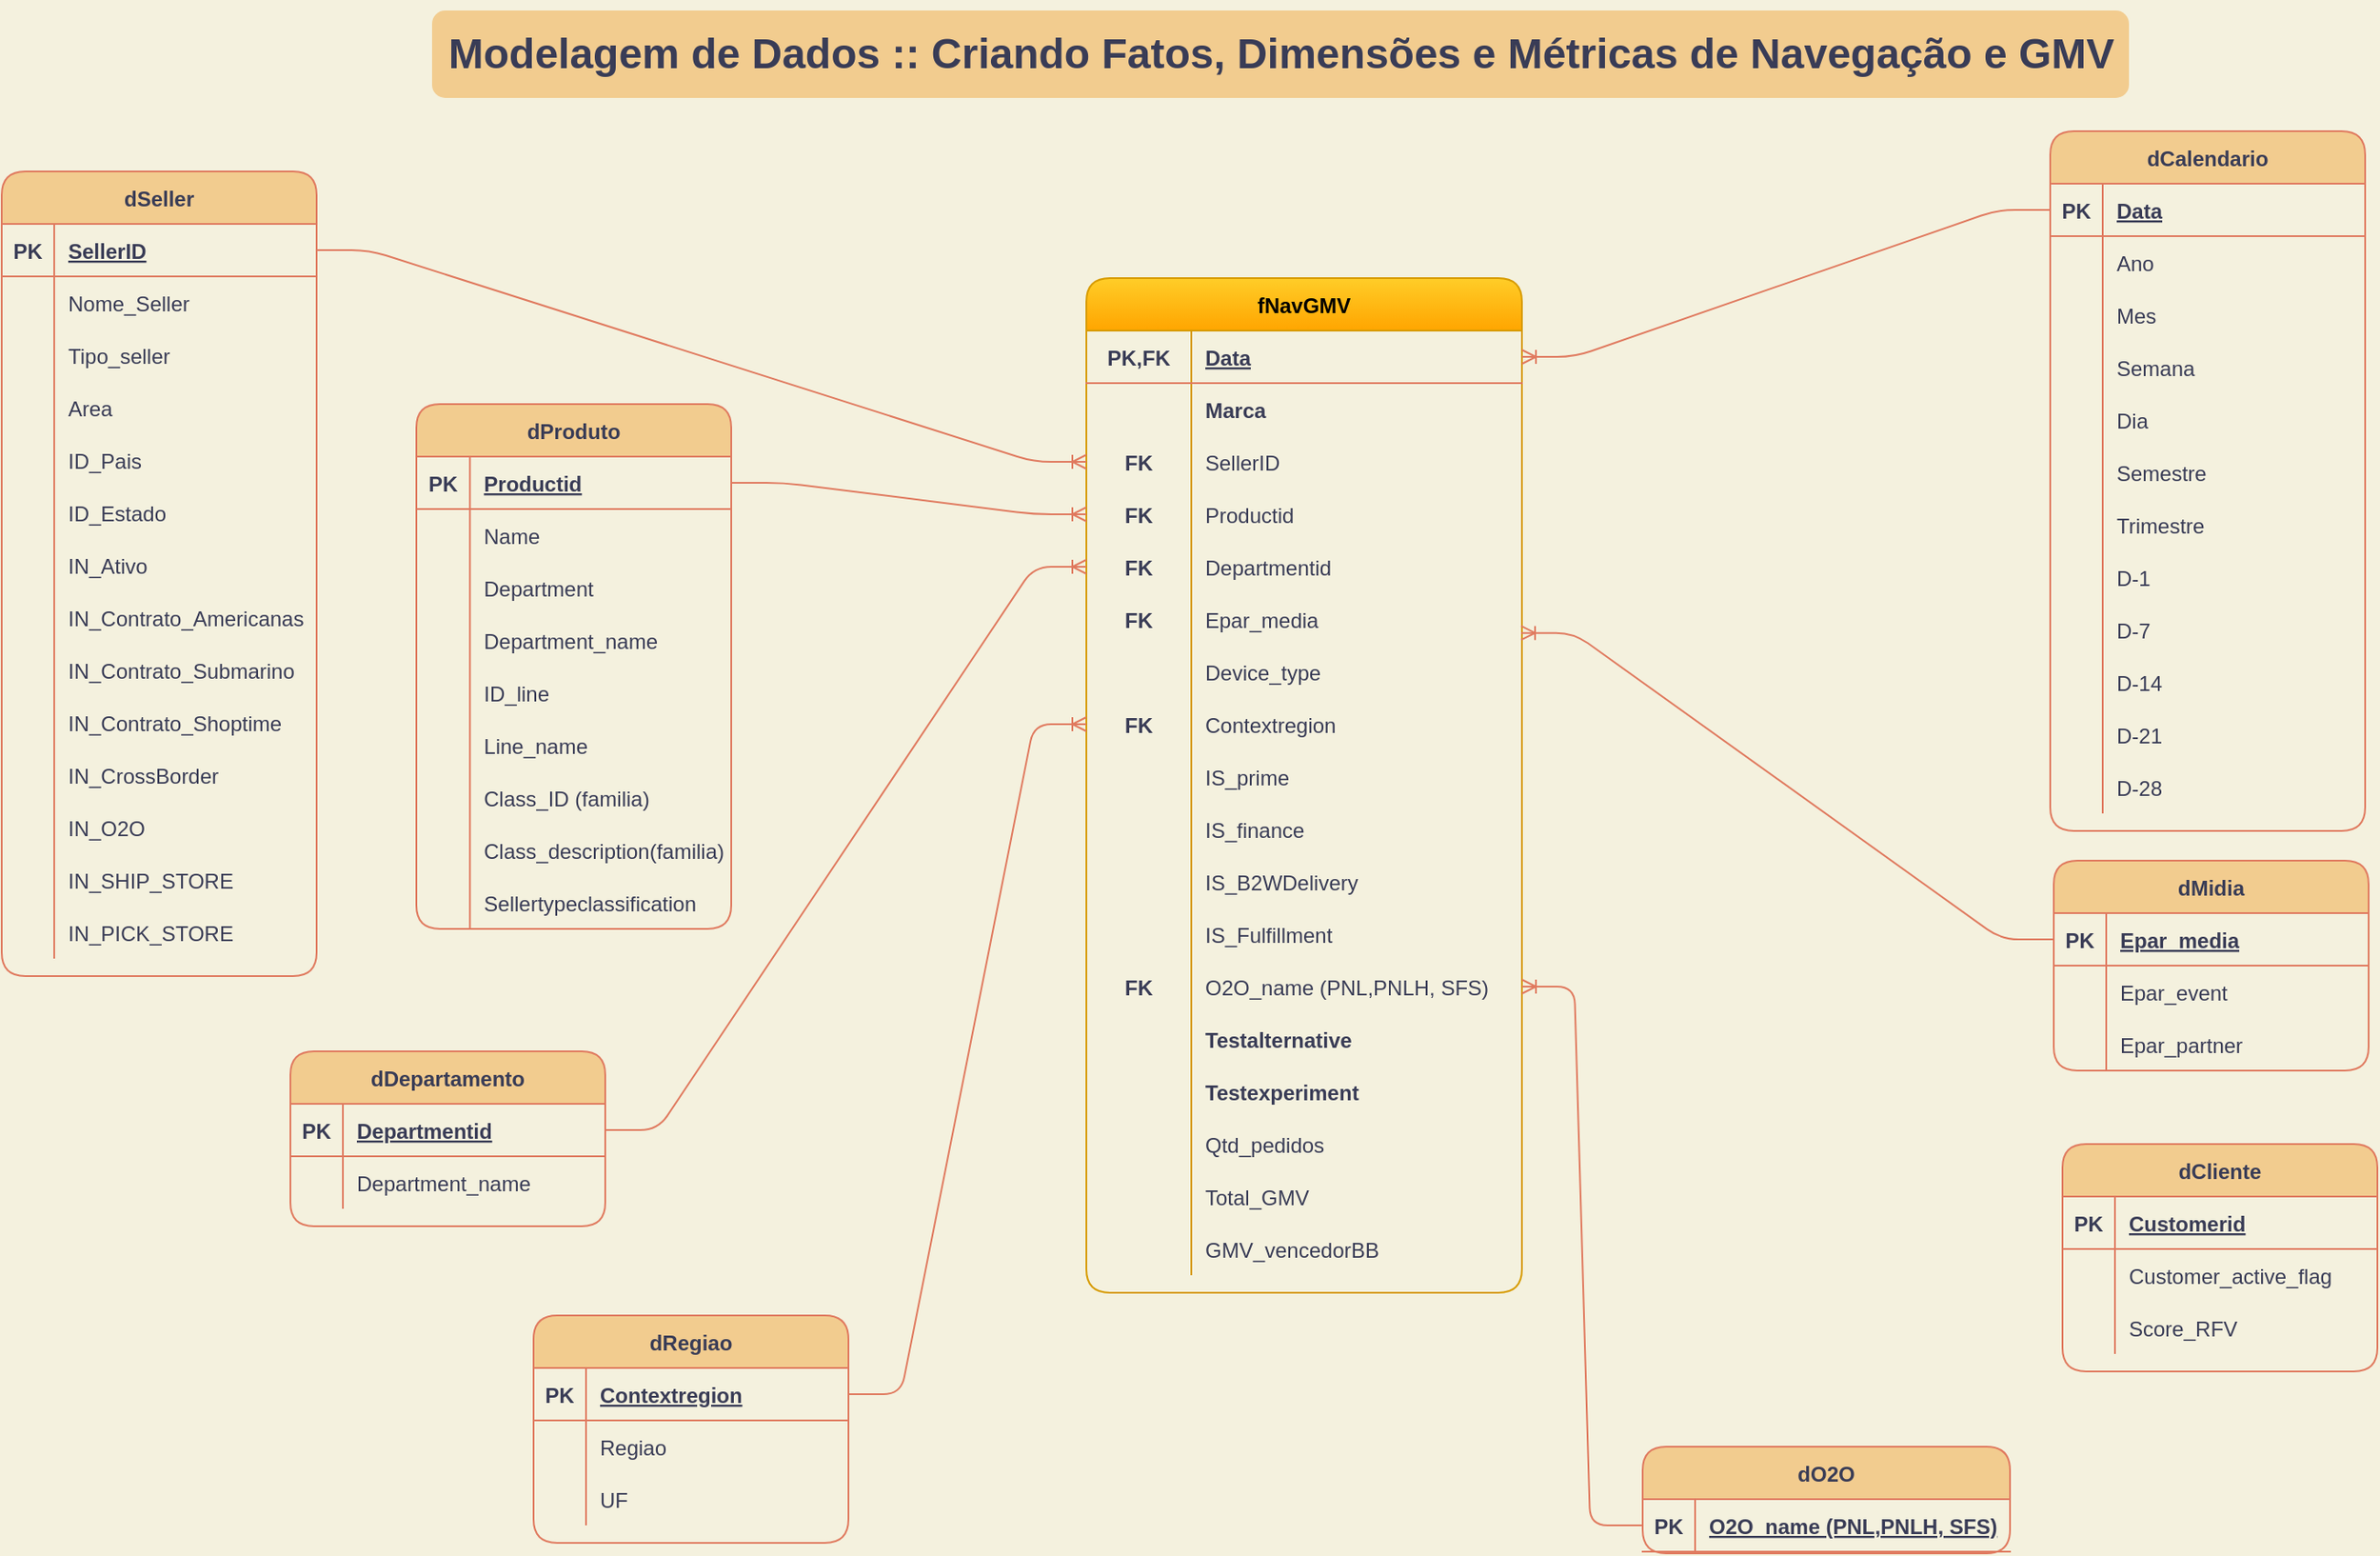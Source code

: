 <mxfile version="13.11.0" type="github"><diagram id="gmzRFFhQaNLunkM3Krex" name="Page-1"><mxGraphModel dx="2431" dy="1534" grid="0" gridSize="10" guides="1" tooltips="1" connect="1" arrows="1" fold="1" page="0" pageScale="1" pageWidth="1169" pageHeight="827" background="#F4F1DE" math="0" shadow="0"><root><mxCell id="0"/><mxCell id="1" parent="0"/><mxCell id="dziGF9dJpdLHAyNtGcLp-27" value="dProduto" style="shape=table;startSize=30;container=1;collapsible=1;childLayout=tableLayout;fixedRows=1;rowLines=0;fontStyle=1;align=center;resizeLast=1;fillColor=#F2CC8F;strokeColor=#E07A5F;fontColor=#393C56;rounded=1;" vertex="1" parent="1"><mxGeometry x="141" y="-28" width="180" height="300" as="geometry"><mxRectangle x="150" y="-89" width="96" height="30" as="alternateBounds"/></mxGeometry></mxCell><mxCell id="dziGF9dJpdLHAyNtGcLp-28" value="" style="shape=partialRectangle;collapsible=0;dropTarget=0;pointerEvents=0;fillColor=none;top=0;left=0;bottom=1;right=0;points=[[0,0.5],[1,0.5]];portConstraint=eastwest;strokeColor=#E07A5F;fontColor=#393C56;rounded=1;" vertex="1" parent="dziGF9dJpdLHAyNtGcLp-27"><mxGeometry y="30" width="180" height="30" as="geometry"/></mxCell><mxCell id="dziGF9dJpdLHAyNtGcLp-29" value="PK" style="shape=partialRectangle;connectable=0;fillColor=none;top=0;left=0;bottom=0;right=0;fontStyle=1;overflow=hidden;strokeColor=#E07A5F;fontColor=#393C56;rounded=1;" vertex="1" parent="dziGF9dJpdLHAyNtGcLp-28"><mxGeometry width="30.643" height="30" as="geometry"/></mxCell><mxCell id="dziGF9dJpdLHAyNtGcLp-30" value="Productid" style="shape=partialRectangle;connectable=0;fillColor=none;top=0;left=0;bottom=0;right=0;align=left;spacingLeft=6;fontStyle=5;overflow=hidden;strokeColor=#E07A5F;fontColor=#393C56;rounded=1;" vertex="1" parent="dziGF9dJpdLHAyNtGcLp-28"><mxGeometry x="30.643" width="149.357" height="30" as="geometry"/></mxCell><mxCell id="dziGF9dJpdLHAyNtGcLp-31" value="" style="shape=partialRectangle;collapsible=0;dropTarget=0;pointerEvents=0;fillColor=none;top=0;left=0;bottom=0;right=0;points=[[0,0.5],[1,0.5]];portConstraint=eastwest;strokeColor=#E07A5F;fontColor=#393C56;rounded=1;" vertex="1" parent="dziGF9dJpdLHAyNtGcLp-27"><mxGeometry y="60" width="180" height="30" as="geometry"/></mxCell><mxCell id="dziGF9dJpdLHAyNtGcLp-32" value="" style="shape=partialRectangle;connectable=0;fillColor=none;top=0;left=0;bottom=0;right=0;editable=1;overflow=hidden;strokeColor=#E07A5F;fontColor=#393C56;rounded=1;" vertex="1" parent="dziGF9dJpdLHAyNtGcLp-31"><mxGeometry width="30.643" height="30" as="geometry"/></mxCell><mxCell id="dziGF9dJpdLHAyNtGcLp-33" value="Name" style="shape=partialRectangle;connectable=0;fillColor=none;top=0;left=0;bottom=0;right=0;align=left;spacingLeft=6;overflow=hidden;strokeColor=#E07A5F;fontColor=#393C56;rounded=1;" vertex="1" parent="dziGF9dJpdLHAyNtGcLp-31"><mxGeometry x="30.643" width="149.357" height="30" as="geometry"/></mxCell><mxCell id="dziGF9dJpdLHAyNtGcLp-278" value="" style="shape=partialRectangle;collapsible=0;dropTarget=0;pointerEvents=0;fillColor=none;top=0;left=0;bottom=0;right=0;points=[[0,0.5],[1,0.5]];portConstraint=eastwest;strokeColor=#E07A5F;fontColor=#393C56;rounded=1;" vertex="1" parent="dziGF9dJpdLHAyNtGcLp-27"><mxGeometry y="90" width="180" height="30" as="geometry"/></mxCell><mxCell id="dziGF9dJpdLHAyNtGcLp-279" value="" style="shape=partialRectangle;connectable=0;fillColor=none;top=0;left=0;bottom=0;right=0;editable=1;overflow=hidden;strokeColor=#E07A5F;fontColor=#393C56;rounded=1;" vertex="1" parent="dziGF9dJpdLHAyNtGcLp-278"><mxGeometry width="30.643" height="30" as="geometry"/></mxCell><mxCell id="dziGF9dJpdLHAyNtGcLp-280" value="Department" style="shape=partialRectangle;connectable=0;fillColor=none;top=0;left=0;bottom=0;right=0;align=left;spacingLeft=6;overflow=hidden;strokeColor=#E07A5F;fontColor=#393C56;rounded=1;" vertex="1" parent="dziGF9dJpdLHAyNtGcLp-278"><mxGeometry x="30.643" width="149.357" height="30" as="geometry"/></mxCell><mxCell id="dziGF9dJpdLHAyNtGcLp-281" value="" style="shape=partialRectangle;collapsible=0;dropTarget=0;pointerEvents=0;fillColor=none;top=0;left=0;bottom=0;right=0;points=[[0,0.5],[1,0.5]];portConstraint=eastwest;strokeColor=#E07A5F;fontColor=#393C56;rounded=1;" vertex="1" parent="dziGF9dJpdLHAyNtGcLp-27"><mxGeometry y="120" width="180" height="30" as="geometry"/></mxCell><mxCell id="dziGF9dJpdLHAyNtGcLp-282" value="" style="shape=partialRectangle;connectable=0;fillColor=none;top=0;left=0;bottom=0;right=0;editable=1;overflow=hidden;strokeColor=#E07A5F;fontColor=#393C56;rounded=1;" vertex="1" parent="dziGF9dJpdLHAyNtGcLp-281"><mxGeometry width="30.643" height="30" as="geometry"/></mxCell><mxCell id="dziGF9dJpdLHAyNtGcLp-283" value="Department_name" style="shape=partialRectangle;connectable=0;fillColor=none;top=0;left=0;bottom=0;right=0;align=left;spacingLeft=6;overflow=hidden;strokeColor=#E07A5F;fontColor=#393C56;rounded=1;" vertex="1" parent="dziGF9dJpdLHAyNtGcLp-281"><mxGeometry x="30.643" width="149.357" height="30" as="geometry"/></mxCell><mxCell id="dziGF9dJpdLHAyNtGcLp-272" value="" style="shape=partialRectangle;collapsible=0;dropTarget=0;pointerEvents=0;fillColor=none;top=0;left=0;bottom=0;right=0;points=[[0,0.5],[1,0.5]];portConstraint=eastwest;strokeColor=#E07A5F;fontColor=#393C56;rounded=1;" vertex="1" parent="dziGF9dJpdLHAyNtGcLp-27"><mxGeometry y="150" width="180" height="30" as="geometry"/></mxCell><mxCell id="dziGF9dJpdLHAyNtGcLp-273" value="" style="shape=partialRectangle;connectable=0;fillColor=none;top=0;left=0;bottom=0;right=0;editable=1;overflow=hidden;strokeColor=#E07A5F;fontColor=#393C56;rounded=1;" vertex="1" parent="dziGF9dJpdLHAyNtGcLp-272"><mxGeometry width="30.643" height="30" as="geometry"/></mxCell><mxCell id="dziGF9dJpdLHAyNtGcLp-274" value="ID_line" style="shape=partialRectangle;connectable=0;fillColor=none;top=0;left=0;bottom=0;right=0;align=left;spacingLeft=6;overflow=hidden;strokeColor=#E07A5F;fontColor=#393C56;rounded=1;" vertex="1" parent="dziGF9dJpdLHAyNtGcLp-272"><mxGeometry x="30.643" width="149.357" height="30" as="geometry"/></mxCell><mxCell id="dziGF9dJpdLHAyNtGcLp-275" value="" style="shape=partialRectangle;collapsible=0;dropTarget=0;pointerEvents=0;fillColor=none;top=0;left=0;bottom=0;right=0;points=[[0,0.5],[1,0.5]];portConstraint=eastwest;strokeColor=#E07A5F;fontColor=#393C56;rounded=1;" vertex="1" parent="dziGF9dJpdLHAyNtGcLp-27"><mxGeometry y="180" width="180" height="30" as="geometry"/></mxCell><mxCell id="dziGF9dJpdLHAyNtGcLp-276" value="" style="shape=partialRectangle;connectable=0;fillColor=none;top=0;left=0;bottom=0;right=0;editable=1;overflow=hidden;strokeColor=#E07A5F;fontColor=#393C56;rounded=1;" vertex="1" parent="dziGF9dJpdLHAyNtGcLp-275"><mxGeometry width="30.643" height="30" as="geometry"/></mxCell><mxCell id="dziGF9dJpdLHAyNtGcLp-277" value="Line_name" style="shape=partialRectangle;connectable=0;fillColor=none;top=0;left=0;bottom=0;right=0;align=left;spacingLeft=6;overflow=hidden;strokeColor=#E07A5F;fontColor=#393C56;rounded=1;" vertex="1" parent="dziGF9dJpdLHAyNtGcLp-275"><mxGeometry x="30.643" width="149.357" height="30" as="geometry"/></mxCell><mxCell id="dziGF9dJpdLHAyNtGcLp-300" value="" style="shape=partialRectangle;collapsible=0;dropTarget=0;pointerEvents=0;fillColor=none;top=0;left=0;bottom=0;right=0;points=[[0,0.5],[1,0.5]];portConstraint=eastwest;strokeColor=#E07A5F;fontColor=#393C56;rounded=1;" vertex="1" parent="dziGF9dJpdLHAyNtGcLp-27"><mxGeometry y="210" width="180" height="30" as="geometry"/></mxCell><mxCell id="dziGF9dJpdLHAyNtGcLp-301" value="" style="shape=partialRectangle;connectable=0;fillColor=none;top=0;left=0;bottom=0;right=0;editable=1;overflow=hidden;strokeColor=#E07A5F;fontColor=#393C56;rounded=1;" vertex="1" parent="dziGF9dJpdLHAyNtGcLp-300"><mxGeometry width="30.643" height="30" as="geometry"/></mxCell><mxCell id="dziGF9dJpdLHAyNtGcLp-302" value="Class_ID (familia)" style="shape=partialRectangle;connectable=0;fillColor=none;top=0;left=0;bottom=0;right=0;align=left;spacingLeft=6;overflow=hidden;strokeColor=#E07A5F;fontColor=#393C56;rounded=1;" vertex="1" parent="dziGF9dJpdLHAyNtGcLp-300"><mxGeometry x="30.643" width="149.357" height="30" as="geometry"/></mxCell><mxCell id="dziGF9dJpdLHAyNtGcLp-303" value="" style="shape=partialRectangle;collapsible=0;dropTarget=0;pointerEvents=0;fillColor=none;top=0;left=0;bottom=0;right=0;points=[[0,0.5],[1,0.5]];portConstraint=eastwest;strokeColor=#E07A5F;fontColor=#393C56;rounded=1;" vertex="1" parent="dziGF9dJpdLHAyNtGcLp-27"><mxGeometry y="240" width="180" height="30" as="geometry"/></mxCell><mxCell id="dziGF9dJpdLHAyNtGcLp-304" value="" style="shape=partialRectangle;connectable=0;fillColor=none;top=0;left=0;bottom=0;right=0;editable=1;overflow=hidden;strokeColor=#E07A5F;fontColor=#393C56;rounded=1;" vertex="1" parent="dziGF9dJpdLHAyNtGcLp-303"><mxGeometry width="30.643" height="30" as="geometry"/></mxCell><mxCell id="dziGF9dJpdLHAyNtGcLp-305" value="Class_description(familia)" style="shape=partialRectangle;connectable=0;fillColor=none;top=0;left=0;bottom=0;right=0;align=left;spacingLeft=6;overflow=hidden;strokeColor=#E07A5F;fontColor=#393C56;rounded=1;" vertex="1" parent="dziGF9dJpdLHAyNtGcLp-303"><mxGeometry x="30.643" width="149.357" height="30" as="geometry"/></mxCell><mxCell id="dziGF9dJpdLHAyNtGcLp-34" value="" style="shape=partialRectangle;collapsible=0;dropTarget=0;pointerEvents=0;fillColor=none;top=0;left=0;bottom=0;right=0;points=[[0,0.5],[1,0.5]];portConstraint=eastwest;strokeColor=#E07A5F;fontColor=#393C56;rounded=1;" vertex="1" parent="dziGF9dJpdLHAyNtGcLp-27"><mxGeometry y="270" width="180" height="30" as="geometry"/></mxCell><mxCell id="dziGF9dJpdLHAyNtGcLp-35" value="" style="shape=partialRectangle;connectable=0;fillColor=none;top=0;left=0;bottom=0;right=0;editable=1;overflow=hidden;strokeColor=#E07A5F;fontColor=#393C56;rounded=1;" vertex="1" parent="dziGF9dJpdLHAyNtGcLp-34"><mxGeometry width="30.643" height="30" as="geometry"/></mxCell><mxCell id="dziGF9dJpdLHAyNtGcLp-36" value="Sellertypeclassification" style="shape=partialRectangle;connectable=0;fillColor=none;top=0;left=0;bottom=0;right=0;align=left;spacingLeft=6;overflow=hidden;strokeColor=#E07A5F;fontColor=#393C56;rounded=1;" vertex="1" parent="dziGF9dJpdLHAyNtGcLp-34"><mxGeometry x="30.643" width="149.357" height="30" as="geometry"/></mxCell><mxCell id="dziGF9dJpdLHAyNtGcLp-40" value="dCalendario" style="shape=table;startSize=30;container=1;collapsible=1;childLayout=tableLayout;fixedRows=1;rowLines=0;fontStyle=1;align=center;resizeLast=1;fillColor=#F2CC8F;strokeColor=#E07A5F;fontColor=#393C56;rounded=1;" vertex="1" parent="1"><mxGeometry x="1075" y="-184" width="180" height="400" as="geometry"/></mxCell><mxCell id="dziGF9dJpdLHAyNtGcLp-41" value="" style="shape=partialRectangle;collapsible=0;dropTarget=0;pointerEvents=0;fillColor=none;top=0;left=0;bottom=1;right=0;points=[[0,0.5],[1,0.5]];portConstraint=eastwest;strokeColor=#E07A5F;fontColor=#393C56;rounded=1;" vertex="1" parent="dziGF9dJpdLHAyNtGcLp-40"><mxGeometry y="30" width="180" height="30" as="geometry"/></mxCell><mxCell id="dziGF9dJpdLHAyNtGcLp-42" value="PK" style="shape=partialRectangle;connectable=0;fillColor=none;top=0;left=0;bottom=0;right=0;fontStyle=1;overflow=hidden;strokeColor=#E07A5F;fontColor=#393C56;rounded=1;" vertex="1" parent="dziGF9dJpdLHAyNtGcLp-41"><mxGeometry width="30" height="30" as="geometry"/></mxCell><mxCell id="dziGF9dJpdLHAyNtGcLp-43" value="Data" style="shape=partialRectangle;connectable=0;fillColor=none;top=0;left=0;bottom=0;right=0;align=left;spacingLeft=6;fontStyle=5;overflow=hidden;strokeColor=#E07A5F;fontColor=#393C56;rounded=1;" vertex="1" parent="dziGF9dJpdLHAyNtGcLp-41"><mxGeometry x="30" width="150" height="30" as="geometry"/></mxCell><mxCell id="dziGF9dJpdLHAyNtGcLp-44" value="" style="shape=partialRectangle;collapsible=0;dropTarget=0;pointerEvents=0;fillColor=none;top=0;left=0;bottom=0;right=0;points=[[0,0.5],[1,0.5]];portConstraint=eastwest;strokeColor=#E07A5F;fontColor=#393C56;rounded=1;" vertex="1" parent="dziGF9dJpdLHAyNtGcLp-40"><mxGeometry y="60" width="180" height="30" as="geometry"/></mxCell><mxCell id="dziGF9dJpdLHAyNtGcLp-45" value="" style="shape=partialRectangle;connectable=0;fillColor=none;top=0;left=0;bottom=0;right=0;editable=1;overflow=hidden;strokeColor=#E07A5F;fontColor=#393C56;rounded=1;" vertex="1" parent="dziGF9dJpdLHAyNtGcLp-44"><mxGeometry width="30" height="30" as="geometry"/></mxCell><mxCell id="dziGF9dJpdLHAyNtGcLp-46" value="Ano" style="shape=partialRectangle;connectable=0;fillColor=none;top=0;left=0;bottom=0;right=0;align=left;spacingLeft=6;overflow=hidden;strokeColor=#E07A5F;fontColor=#393C56;rounded=1;" vertex="1" parent="dziGF9dJpdLHAyNtGcLp-44"><mxGeometry x="30" width="150" height="30" as="geometry"/></mxCell><mxCell id="dziGF9dJpdLHAyNtGcLp-47" value="" style="shape=partialRectangle;collapsible=0;dropTarget=0;pointerEvents=0;fillColor=none;top=0;left=0;bottom=0;right=0;points=[[0,0.5],[1,0.5]];portConstraint=eastwest;strokeColor=#E07A5F;fontColor=#393C56;rounded=1;" vertex="1" parent="dziGF9dJpdLHAyNtGcLp-40"><mxGeometry y="90" width="180" height="30" as="geometry"/></mxCell><mxCell id="dziGF9dJpdLHAyNtGcLp-48" value="" style="shape=partialRectangle;connectable=0;fillColor=none;top=0;left=0;bottom=0;right=0;editable=1;overflow=hidden;strokeColor=#E07A5F;fontColor=#393C56;rounded=1;" vertex="1" parent="dziGF9dJpdLHAyNtGcLp-47"><mxGeometry width="30" height="30" as="geometry"/></mxCell><mxCell id="dziGF9dJpdLHAyNtGcLp-49" value="Mes" style="shape=partialRectangle;connectable=0;fillColor=none;top=0;left=0;bottom=0;right=0;align=left;spacingLeft=6;overflow=hidden;strokeColor=#E07A5F;fontColor=#393C56;rounded=1;" vertex="1" parent="dziGF9dJpdLHAyNtGcLp-47"><mxGeometry x="30" width="150" height="30" as="geometry"/></mxCell><mxCell id="dziGF9dJpdLHAyNtGcLp-306" value="" style="shape=partialRectangle;collapsible=0;dropTarget=0;pointerEvents=0;fillColor=none;top=0;left=0;bottom=0;right=0;points=[[0,0.5],[1,0.5]];portConstraint=eastwest;strokeColor=#E07A5F;fontColor=#393C56;rounded=1;" vertex="1" parent="dziGF9dJpdLHAyNtGcLp-40"><mxGeometry y="120" width="180" height="30" as="geometry"/></mxCell><mxCell id="dziGF9dJpdLHAyNtGcLp-307" value="" style="shape=partialRectangle;connectable=0;fillColor=none;top=0;left=0;bottom=0;right=0;editable=1;overflow=hidden;strokeColor=#E07A5F;fontColor=#393C56;rounded=1;" vertex="1" parent="dziGF9dJpdLHAyNtGcLp-306"><mxGeometry width="30" height="30" as="geometry"/></mxCell><mxCell id="dziGF9dJpdLHAyNtGcLp-308" value="Semana" style="shape=partialRectangle;connectable=0;fillColor=none;top=0;left=0;bottom=0;right=0;align=left;spacingLeft=6;overflow=hidden;strokeColor=#E07A5F;fontColor=#393C56;rounded=1;" vertex="1" parent="dziGF9dJpdLHAyNtGcLp-306"><mxGeometry x="30" width="150" height="30" as="geometry"/></mxCell><mxCell id="dziGF9dJpdLHAyNtGcLp-50" value="" style="shape=partialRectangle;collapsible=0;dropTarget=0;pointerEvents=0;fillColor=none;top=0;left=0;bottom=0;right=0;points=[[0,0.5],[1,0.5]];portConstraint=eastwest;strokeColor=#E07A5F;fontColor=#393C56;rounded=1;" vertex="1" parent="dziGF9dJpdLHAyNtGcLp-40"><mxGeometry y="150" width="180" height="30" as="geometry"/></mxCell><mxCell id="dziGF9dJpdLHAyNtGcLp-51" value="" style="shape=partialRectangle;connectable=0;fillColor=none;top=0;left=0;bottom=0;right=0;editable=1;overflow=hidden;strokeColor=#E07A5F;fontColor=#393C56;rounded=1;" vertex="1" parent="dziGF9dJpdLHAyNtGcLp-50"><mxGeometry width="30" height="30" as="geometry"/></mxCell><mxCell id="dziGF9dJpdLHAyNtGcLp-52" value="Dia" style="shape=partialRectangle;connectable=0;fillColor=none;top=0;left=0;bottom=0;right=0;align=left;spacingLeft=6;overflow=hidden;strokeColor=#E07A5F;fontColor=#393C56;rounded=1;" vertex="1" parent="dziGF9dJpdLHAyNtGcLp-50"><mxGeometry x="30" width="150" height="30" as="geometry"/></mxCell><mxCell id="dziGF9dJpdLHAyNtGcLp-309" value="" style="shape=partialRectangle;collapsible=0;dropTarget=0;pointerEvents=0;fillColor=none;top=0;left=0;bottom=0;right=0;points=[[0,0.5],[1,0.5]];portConstraint=eastwest;strokeColor=#E07A5F;fontColor=#393C56;rounded=1;" vertex="1" parent="dziGF9dJpdLHAyNtGcLp-40"><mxGeometry y="180" width="180" height="30" as="geometry"/></mxCell><mxCell id="dziGF9dJpdLHAyNtGcLp-310" value="" style="shape=partialRectangle;connectable=0;fillColor=none;top=0;left=0;bottom=0;right=0;editable=1;overflow=hidden;strokeColor=#E07A5F;fontColor=#393C56;rounded=1;" vertex="1" parent="dziGF9dJpdLHAyNtGcLp-309"><mxGeometry width="30" height="30" as="geometry"/></mxCell><mxCell id="dziGF9dJpdLHAyNtGcLp-311" value="Semestre" style="shape=partialRectangle;connectable=0;fillColor=none;top=0;left=0;bottom=0;right=0;align=left;spacingLeft=6;overflow=hidden;strokeColor=#E07A5F;fontColor=#393C56;rounded=1;" vertex="1" parent="dziGF9dJpdLHAyNtGcLp-309"><mxGeometry x="30" width="150" height="30" as="geometry"/></mxCell><mxCell id="dziGF9dJpdLHAyNtGcLp-312" value="" style="shape=partialRectangle;collapsible=0;dropTarget=0;pointerEvents=0;fillColor=none;top=0;left=0;bottom=0;right=0;points=[[0,0.5],[1,0.5]];portConstraint=eastwest;strokeColor=#E07A5F;fontColor=#393C56;rounded=1;" vertex="1" parent="dziGF9dJpdLHAyNtGcLp-40"><mxGeometry y="210" width="180" height="30" as="geometry"/></mxCell><mxCell id="dziGF9dJpdLHAyNtGcLp-313" value="" style="shape=partialRectangle;connectable=0;fillColor=none;top=0;left=0;bottom=0;right=0;editable=1;overflow=hidden;strokeColor=#E07A5F;fontColor=#393C56;rounded=1;" vertex="1" parent="dziGF9dJpdLHAyNtGcLp-312"><mxGeometry width="30" height="30" as="geometry"/></mxCell><mxCell id="dziGF9dJpdLHAyNtGcLp-314" value="Trimestre" style="shape=partialRectangle;connectable=0;fillColor=none;top=0;left=0;bottom=0;right=0;align=left;spacingLeft=6;overflow=hidden;strokeColor=#E07A5F;fontColor=#393C56;rounded=1;" vertex="1" parent="dziGF9dJpdLHAyNtGcLp-312"><mxGeometry x="30" width="150" height="30" as="geometry"/></mxCell><mxCell id="dziGF9dJpdLHAyNtGcLp-315" value="" style="shape=partialRectangle;collapsible=0;dropTarget=0;pointerEvents=0;fillColor=none;top=0;left=0;bottom=0;right=0;points=[[0,0.5],[1,0.5]];portConstraint=eastwest;strokeColor=#E07A5F;fontColor=#393C56;rounded=1;" vertex="1" parent="dziGF9dJpdLHAyNtGcLp-40"><mxGeometry y="240" width="180" height="30" as="geometry"/></mxCell><mxCell id="dziGF9dJpdLHAyNtGcLp-316" value="" style="shape=partialRectangle;connectable=0;fillColor=none;top=0;left=0;bottom=0;right=0;editable=1;overflow=hidden;strokeColor=#E07A5F;fontColor=#393C56;rounded=1;" vertex="1" parent="dziGF9dJpdLHAyNtGcLp-315"><mxGeometry width="30" height="30" as="geometry"/></mxCell><mxCell id="dziGF9dJpdLHAyNtGcLp-317" value="D-1" style="shape=partialRectangle;connectable=0;fillColor=none;top=0;left=0;bottom=0;right=0;align=left;spacingLeft=6;overflow=hidden;strokeColor=#E07A5F;fontColor=#393C56;rounded=1;" vertex="1" parent="dziGF9dJpdLHAyNtGcLp-315"><mxGeometry x="30" width="150" height="30" as="geometry"/></mxCell><mxCell id="dziGF9dJpdLHAyNtGcLp-318" value="" style="shape=partialRectangle;collapsible=0;dropTarget=0;pointerEvents=0;fillColor=none;top=0;left=0;bottom=0;right=0;points=[[0,0.5],[1,0.5]];portConstraint=eastwest;strokeColor=#E07A5F;fontColor=#393C56;rounded=1;" vertex="1" parent="dziGF9dJpdLHAyNtGcLp-40"><mxGeometry y="270" width="180" height="30" as="geometry"/></mxCell><mxCell id="dziGF9dJpdLHAyNtGcLp-319" value="" style="shape=partialRectangle;connectable=0;fillColor=none;top=0;left=0;bottom=0;right=0;editable=1;overflow=hidden;strokeColor=#E07A5F;fontColor=#393C56;rounded=1;" vertex="1" parent="dziGF9dJpdLHAyNtGcLp-318"><mxGeometry width="30" height="30" as="geometry"/></mxCell><mxCell id="dziGF9dJpdLHAyNtGcLp-320" value="D-7" style="shape=partialRectangle;connectable=0;fillColor=none;top=0;left=0;bottom=0;right=0;align=left;spacingLeft=6;overflow=hidden;strokeColor=#E07A5F;fontColor=#393C56;rounded=1;" vertex="1" parent="dziGF9dJpdLHAyNtGcLp-318"><mxGeometry x="30" width="150" height="30" as="geometry"/></mxCell><mxCell id="dziGF9dJpdLHAyNtGcLp-321" value="" style="shape=partialRectangle;collapsible=0;dropTarget=0;pointerEvents=0;fillColor=none;top=0;left=0;bottom=0;right=0;points=[[0,0.5],[1,0.5]];portConstraint=eastwest;strokeColor=#E07A5F;fontColor=#393C56;rounded=1;" vertex="1" parent="dziGF9dJpdLHAyNtGcLp-40"><mxGeometry y="300" width="180" height="30" as="geometry"/></mxCell><mxCell id="dziGF9dJpdLHAyNtGcLp-322" value="" style="shape=partialRectangle;connectable=0;fillColor=none;top=0;left=0;bottom=0;right=0;editable=1;overflow=hidden;strokeColor=#E07A5F;fontColor=#393C56;rounded=1;" vertex="1" parent="dziGF9dJpdLHAyNtGcLp-321"><mxGeometry width="30" height="30" as="geometry"/></mxCell><mxCell id="dziGF9dJpdLHAyNtGcLp-323" value="D-14" style="shape=partialRectangle;connectable=0;fillColor=none;top=0;left=0;bottom=0;right=0;align=left;spacingLeft=6;overflow=hidden;strokeColor=#E07A5F;fontColor=#393C56;rounded=1;" vertex="1" parent="dziGF9dJpdLHAyNtGcLp-321"><mxGeometry x="30" width="150" height="30" as="geometry"/></mxCell><mxCell id="dziGF9dJpdLHAyNtGcLp-324" value="" style="shape=partialRectangle;collapsible=0;dropTarget=0;pointerEvents=0;fillColor=none;top=0;left=0;bottom=0;right=0;points=[[0,0.5],[1,0.5]];portConstraint=eastwest;strokeColor=#E07A5F;fontColor=#393C56;rounded=1;" vertex="1" parent="dziGF9dJpdLHAyNtGcLp-40"><mxGeometry y="330" width="180" height="30" as="geometry"/></mxCell><mxCell id="dziGF9dJpdLHAyNtGcLp-325" value="" style="shape=partialRectangle;connectable=0;fillColor=none;top=0;left=0;bottom=0;right=0;editable=1;overflow=hidden;strokeColor=#E07A5F;fontColor=#393C56;rounded=1;" vertex="1" parent="dziGF9dJpdLHAyNtGcLp-324"><mxGeometry width="30" height="30" as="geometry"/></mxCell><mxCell id="dziGF9dJpdLHAyNtGcLp-326" value="D-21" style="shape=partialRectangle;connectable=0;fillColor=none;top=0;left=0;bottom=0;right=0;align=left;spacingLeft=6;overflow=hidden;strokeColor=#E07A5F;fontColor=#393C56;rounded=1;" vertex="1" parent="dziGF9dJpdLHAyNtGcLp-324"><mxGeometry x="30" width="150" height="30" as="geometry"/></mxCell><mxCell id="dziGF9dJpdLHAyNtGcLp-327" value="" style="shape=partialRectangle;collapsible=0;dropTarget=0;pointerEvents=0;fillColor=none;top=0;left=0;bottom=0;right=0;points=[[0,0.5],[1,0.5]];portConstraint=eastwest;strokeColor=#E07A5F;fontColor=#393C56;rounded=1;" vertex="1" parent="dziGF9dJpdLHAyNtGcLp-40"><mxGeometry y="360" width="180" height="30" as="geometry"/></mxCell><mxCell id="dziGF9dJpdLHAyNtGcLp-328" value="" style="shape=partialRectangle;connectable=0;fillColor=none;top=0;left=0;bottom=0;right=0;editable=1;overflow=hidden;strokeColor=#E07A5F;fontColor=#393C56;rounded=1;" vertex="1" parent="dziGF9dJpdLHAyNtGcLp-327"><mxGeometry width="30" height="30" as="geometry"/></mxCell><mxCell id="dziGF9dJpdLHAyNtGcLp-329" value="D-28" style="shape=partialRectangle;connectable=0;fillColor=none;top=0;left=0;bottom=0;right=0;align=left;spacingLeft=6;overflow=hidden;strokeColor=#E07A5F;fontColor=#393C56;rounded=1;" vertex="1" parent="dziGF9dJpdLHAyNtGcLp-327"><mxGeometry x="30" width="150" height="30" as="geometry"/></mxCell><mxCell id="dziGF9dJpdLHAyNtGcLp-53" value="dO2O" style="shape=table;startSize=30;container=1;collapsible=1;childLayout=tableLayout;fixedRows=1;rowLines=0;fontStyle=1;align=center;resizeLast=1;fillColor=#F2CC8F;strokeColor=#E07A5F;fontColor=#393C56;rounded=1;" vertex="1" parent="1"><mxGeometry x="842" y="568" width="210" height="61" as="geometry"/></mxCell><mxCell id="dziGF9dJpdLHAyNtGcLp-54" value="" style="shape=partialRectangle;collapsible=0;dropTarget=0;pointerEvents=0;fillColor=none;top=0;left=0;bottom=1;right=0;points=[[0,0.5],[1,0.5]];portConstraint=eastwest;strokeColor=#E07A5F;fontColor=#393C56;rounded=1;" vertex="1" parent="dziGF9dJpdLHAyNtGcLp-53"><mxGeometry y="30" width="210" height="30" as="geometry"/></mxCell><mxCell id="dziGF9dJpdLHAyNtGcLp-55" value="PK" style="shape=partialRectangle;connectable=0;fillColor=none;top=0;left=0;bottom=0;right=0;fontStyle=1;overflow=hidden;strokeColor=#E07A5F;fontColor=#393C56;rounded=1;" vertex="1" parent="dziGF9dJpdLHAyNtGcLp-54"><mxGeometry width="30" height="30" as="geometry"/></mxCell><mxCell id="dziGF9dJpdLHAyNtGcLp-56" value="O2O_name (PNL,PNLH, SFS)" style="shape=partialRectangle;connectable=0;fillColor=none;top=0;left=0;bottom=0;right=0;align=left;spacingLeft=6;fontStyle=5;overflow=hidden;strokeColor=#E07A5F;fontColor=#393C56;rounded=1;" vertex="1" parent="dziGF9dJpdLHAyNtGcLp-54"><mxGeometry x="30" width="180" height="30" as="geometry"/></mxCell><mxCell id="dziGF9dJpdLHAyNtGcLp-66" value="dRegiao" style="shape=table;startSize=30;container=1;collapsible=1;childLayout=tableLayout;fixedRows=1;rowLines=0;fontStyle=1;align=center;resizeLast=1;fillColor=#F2CC8F;strokeColor=#E07A5F;fontColor=#393C56;rounded=1;" vertex="1" parent="1"><mxGeometry x="208" y="493" width="180" height="130" as="geometry"/></mxCell><mxCell id="dziGF9dJpdLHAyNtGcLp-67" value="" style="shape=partialRectangle;collapsible=0;dropTarget=0;pointerEvents=0;fillColor=none;top=0;left=0;bottom=1;right=0;points=[[0,0.5],[1,0.5]];portConstraint=eastwest;strokeColor=#E07A5F;fontColor=#393C56;rounded=1;" vertex="1" parent="dziGF9dJpdLHAyNtGcLp-66"><mxGeometry y="30" width="180" height="30" as="geometry"/></mxCell><mxCell id="dziGF9dJpdLHAyNtGcLp-68" value="PK" style="shape=partialRectangle;connectable=0;fillColor=none;top=0;left=0;bottom=0;right=0;fontStyle=1;overflow=hidden;strokeColor=#E07A5F;fontColor=#393C56;rounded=1;" vertex="1" parent="dziGF9dJpdLHAyNtGcLp-67"><mxGeometry width="30" height="30" as="geometry"/></mxCell><mxCell id="dziGF9dJpdLHAyNtGcLp-69" value="Contextregion" style="shape=partialRectangle;connectable=0;fillColor=none;top=0;left=0;bottom=0;right=0;align=left;spacingLeft=6;fontStyle=5;overflow=hidden;strokeColor=#E07A5F;fontColor=#393C56;rounded=1;" vertex="1" parent="dziGF9dJpdLHAyNtGcLp-67"><mxGeometry x="30" width="150" height="30" as="geometry"/></mxCell><mxCell id="dziGF9dJpdLHAyNtGcLp-70" value="" style="shape=partialRectangle;collapsible=0;dropTarget=0;pointerEvents=0;fillColor=none;top=0;left=0;bottom=0;right=0;points=[[0,0.5],[1,0.5]];portConstraint=eastwest;strokeColor=#E07A5F;fontColor=#393C56;rounded=1;" vertex="1" parent="dziGF9dJpdLHAyNtGcLp-66"><mxGeometry y="60" width="180" height="30" as="geometry"/></mxCell><mxCell id="dziGF9dJpdLHAyNtGcLp-71" value="" style="shape=partialRectangle;connectable=0;fillColor=none;top=0;left=0;bottom=0;right=0;editable=1;overflow=hidden;strokeColor=#E07A5F;fontColor=#393C56;rounded=1;" vertex="1" parent="dziGF9dJpdLHAyNtGcLp-70"><mxGeometry width="30" height="30" as="geometry"/></mxCell><mxCell id="dziGF9dJpdLHAyNtGcLp-72" value="Regiao" style="shape=partialRectangle;connectable=0;fillColor=none;top=0;left=0;bottom=0;right=0;align=left;spacingLeft=6;overflow=hidden;strokeColor=#E07A5F;fontColor=#393C56;rounded=1;" vertex="1" parent="dziGF9dJpdLHAyNtGcLp-70"><mxGeometry x="30" width="150" height="30" as="geometry"/></mxCell><mxCell id="dziGF9dJpdLHAyNtGcLp-73" value="" style="shape=partialRectangle;collapsible=0;dropTarget=0;pointerEvents=0;fillColor=none;top=0;left=0;bottom=0;right=0;points=[[0,0.5],[1,0.5]];portConstraint=eastwest;strokeColor=#E07A5F;fontColor=#393C56;rounded=1;" vertex="1" parent="dziGF9dJpdLHAyNtGcLp-66"><mxGeometry y="90" width="180" height="30" as="geometry"/></mxCell><mxCell id="dziGF9dJpdLHAyNtGcLp-74" value="" style="shape=partialRectangle;connectable=0;fillColor=none;top=0;left=0;bottom=0;right=0;editable=1;overflow=hidden;strokeColor=#E07A5F;fontColor=#393C56;rounded=1;" vertex="1" parent="dziGF9dJpdLHAyNtGcLp-73"><mxGeometry width="30" height="30" as="geometry"/></mxCell><mxCell id="dziGF9dJpdLHAyNtGcLp-75" value="UF" style="shape=partialRectangle;connectable=0;fillColor=none;top=0;left=0;bottom=0;right=0;align=left;spacingLeft=6;overflow=hidden;strokeColor=#E07A5F;fontColor=#393C56;rounded=1;" vertex="1" parent="dziGF9dJpdLHAyNtGcLp-73"><mxGeometry x="30" width="150" height="30" as="geometry"/></mxCell><mxCell id="dziGF9dJpdLHAyNtGcLp-106" value="fNavGMV" style="shape=table;startSize=30;container=1;collapsible=1;childLayout=tableLayout;fixedRows=1;rowLines=0;fontStyle=1;align=center;resizeLast=1;rounded=1;fillColor=#ffcd28;strokeColor=#d79b00;gradientColor=#ffa500;" vertex="1" parent="1"><mxGeometry x="524" y="-100" width="249" height="580" as="geometry"/></mxCell><mxCell id="dziGF9dJpdLHAyNtGcLp-110" value="" style="shape=partialRectangle;collapsible=0;dropTarget=0;pointerEvents=0;fillColor=none;top=0;left=0;bottom=1;right=0;points=[[0,0.5],[1,0.5]];portConstraint=eastwest;strokeColor=#E07A5F;fontColor=#393C56;rounded=1;" vertex="1" parent="dziGF9dJpdLHAyNtGcLp-106"><mxGeometry y="30" width="249" height="30" as="geometry"/></mxCell><mxCell id="dziGF9dJpdLHAyNtGcLp-111" value="PK,FK" style="shape=partialRectangle;connectable=0;fillColor=none;top=0;left=0;bottom=0;right=0;fontStyle=1;overflow=hidden;strokeColor=#E07A5F;fontColor=#393C56;rounded=1;" vertex="1" parent="dziGF9dJpdLHAyNtGcLp-110"><mxGeometry width="60" height="30" as="geometry"/></mxCell><mxCell id="dziGF9dJpdLHAyNtGcLp-112" value="Data" style="shape=partialRectangle;connectable=0;fillColor=none;top=0;left=0;bottom=0;right=0;align=left;spacingLeft=6;fontStyle=5;overflow=hidden;strokeColor=#E07A5F;fontColor=#393C56;rounded=1;" vertex="1" parent="dziGF9dJpdLHAyNtGcLp-110"><mxGeometry x="60" width="189" height="30" as="geometry"/></mxCell><mxCell id="dziGF9dJpdLHAyNtGcLp-219" value="" style="shape=partialRectangle;collapsible=0;dropTarget=0;pointerEvents=0;fillColor=none;top=0;left=0;bottom=0;right=0;points=[[0,0.5],[1,0.5]];portConstraint=eastwest;strokeColor=#E07A5F;fontColor=#393C56;rounded=1;" vertex="1" parent="dziGF9dJpdLHAyNtGcLp-106"><mxGeometry y="60" width="249" height="30" as="geometry"/></mxCell><mxCell id="dziGF9dJpdLHAyNtGcLp-220" value="" style="shape=partialRectangle;connectable=0;fillColor=none;top=0;left=0;bottom=0;right=0;editable=1;overflow=hidden;strokeColor=#E07A5F;fontColor=#393C56;rounded=1;" vertex="1" parent="dziGF9dJpdLHAyNtGcLp-219"><mxGeometry width="60" height="30" as="geometry"/></mxCell><mxCell id="dziGF9dJpdLHAyNtGcLp-221" value="Marca" style="shape=partialRectangle;connectable=0;fillColor=none;top=0;left=0;bottom=0;right=0;align=left;spacingLeft=6;overflow=hidden;strokeColor=#E07A5F;fontColor=#393C56;rounded=1;fontStyle=1" vertex="1" parent="dziGF9dJpdLHAyNtGcLp-219"><mxGeometry x="60" width="189" height="30" as="geometry"/></mxCell><mxCell id="dziGF9dJpdLHAyNtGcLp-366" value="" style="shape=partialRectangle;collapsible=0;dropTarget=0;pointerEvents=0;fillColor=none;top=0;left=0;bottom=0;right=0;points=[[0,0.5],[1,0.5]];portConstraint=eastwest;strokeColor=#E07A5F;fontColor=#393C56;rounded=1;" vertex="1" parent="dziGF9dJpdLHAyNtGcLp-106"><mxGeometry y="90" width="249" height="30" as="geometry"/></mxCell><mxCell id="dziGF9dJpdLHAyNtGcLp-367" value="FK" style="shape=partialRectangle;connectable=0;fillColor=none;top=0;left=0;bottom=0;right=0;editable=1;overflow=hidden;strokeColor=#E07A5F;fontColor=#393C56;rounded=1;fontStyle=1" vertex="1" parent="dziGF9dJpdLHAyNtGcLp-366"><mxGeometry width="60" height="30" as="geometry"/></mxCell><mxCell id="dziGF9dJpdLHAyNtGcLp-368" value="SellerID" style="shape=partialRectangle;connectable=0;fillColor=none;top=0;left=0;bottom=0;right=0;align=left;spacingLeft=6;overflow=hidden;strokeColor=#E07A5F;fontColor=#393C56;rounded=1;" vertex="1" parent="dziGF9dJpdLHAyNtGcLp-366"><mxGeometry x="60" width="189" height="30" as="geometry"/></mxCell><mxCell id="dziGF9dJpdLHAyNtGcLp-362" value="" style="shape=partialRectangle;collapsible=0;dropTarget=0;pointerEvents=0;fillColor=none;top=0;left=0;bottom=0;right=0;points=[[0,0.5],[1,0.5]];portConstraint=eastwest;strokeColor=#E07A5F;fontColor=#393C56;rounded=1;" vertex="1" parent="dziGF9dJpdLHAyNtGcLp-106"><mxGeometry y="120" width="249" height="30" as="geometry"/></mxCell><mxCell id="dziGF9dJpdLHAyNtGcLp-363" value="FK" style="shape=partialRectangle;connectable=0;fillColor=none;top=0;left=0;bottom=0;right=0;editable=1;overflow=hidden;strokeColor=#E07A5F;fontColor=#393C56;rounded=1;fontStyle=1" vertex="1" parent="dziGF9dJpdLHAyNtGcLp-362"><mxGeometry width="60" height="30" as="geometry"/></mxCell><mxCell id="dziGF9dJpdLHAyNtGcLp-364" value="Productid" style="shape=partialRectangle;connectable=0;fillColor=none;top=0;left=0;bottom=0;right=0;align=left;spacingLeft=6;overflow=hidden;strokeColor=#E07A5F;fontColor=#393C56;rounded=1;" vertex="1" parent="dziGF9dJpdLHAyNtGcLp-362"><mxGeometry x="60" width="189" height="30" as="geometry"/></mxCell><mxCell id="dziGF9dJpdLHAyNtGcLp-375" value="" style="shape=partialRectangle;collapsible=0;dropTarget=0;pointerEvents=0;fillColor=none;top=0;left=0;bottom=0;right=0;points=[[0,0.5],[1,0.5]];portConstraint=eastwest;strokeColor=#E07A5F;fontColor=#393C56;rounded=1;" vertex="1" parent="dziGF9dJpdLHAyNtGcLp-106"><mxGeometry y="150" width="249" height="30" as="geometry"/></mxCell><mxCell id="dziGF9dJpdLHAyNtGcLp-376" value="FK" style="shape=partialRectangle;connectable=0;fillColor=none;top=0;left=0;bottom=0;right=0;editable=1;overflow=hidden;strokeColor=#E07A5F;fontColor=#393C56;rounded=1;fontStyle=1" vertex="1" parent="dziGF9dJpdLHAyNtGcLp-375"><mxGeometry width="60" height="30" as="geometry"/></mxCell><mxCell id="dziGF9dJpdLHAyNtGcLp-377" value="Departmentid" style="shape=partialRectangle;connectable=0;fillColor=none;top=0;left=0;bottom=0;right=0;align=left;spacingLeft=6;overflow=hidden;strokeColor=#E07A5F;fontColor=#393C56;rounded=1;" vertex="1" parent="dziGF9dJpdLHAyNtGcLp-375"><mxGeometry x="60" width="189" height="30" as="geometry"/></mxCell><mxCell id="dziGF9dJpdLHAyNtGcLp-369" value="" style="shape=partialRectangle;collapsible=0;dropTarget=0;pointerEvents=0;fillColor=none;top=0;left=0;bottom=0;right=0;points=[[0,0.5],[1,0.5]];portConstraint=eastwest;strokeColor=#E07A5F;fontColor=#393C56;rounded=1;" vertex="1" parent="dziGF9dJpdLHAyNtGcLp-106"><mxGeometry y="180" width="249" height="30" as="geometry"/></mxCell><mxCell id="dziGF9dJpdLHAyNtGcLp-370" value="FK" style="shape=partialRectangle;connectable=0;fillColor=none;top=0;left=0;bottom=0;right=0;editable=1;overflow=hidden;strokeColor=#E07A5F;fontColor=#393C56;rounded=1;fontStyle=1" vertex="1" parent="dziGF9dJpdLHAyNtGcLp-369"><mxGeometry width="60" height="30" as="geometry"/></mxCell><mxCell id="dziGF9dJpdLHAyNtGcLp-371" value="Epar_media" style="shape=partialRectangle;connectable=0;fillColor=none;top=0;left=0;bottom=0;right=0;align=left;spacingLeft=6;overflow=hidden;strokeColor=#E07A5F;fontColor=#393C56;rounded=1;" vertex="1" parent="dziGF9dJpdLHAyNtGcLp-369"><mxGeometry x="60" width="189" height="30" as="geometry"/></mxCell><mxCell id="dziGF9dJpdLHAyNtGcLp-372" value="" style="shape=partialRectangle;collapsible=0;dropTarget=0;pointerEvents=0;fillColor=none;top=0;left=0;bottom=0;right=0;points=[[0,0.5],[1,0.5]];portConstraint=eastwest;strokeColor=#E07A5F;fontColor=#393C56;rounded=1;" vertex="1" parent="dziGF9dJpdLHAyNtGcLp-106"><mxGeometry y="210" width="249" height="30" as="geometry"/></mxCell><mxCell id="dziGF9dJpdLHAyNtGcLp-373" value="" style="shape=partialRectangle;connectable=0;fillColor=none;top=0;left=0;bottom=0;right=0;editable=1;overflow=hidden;strokeColor=#E07A5F;fontColor=#393C56;rounded=1;" vertex="1" parent="dziGF9dJpdLHAyNtGcLp-372"><mxGeometry width="60" height="30" as="geometry"/></mxCell><mxCell id="dziGF9dJpdLHAyNtGcLp-374" value="Device_type" style="shape=partialRectangle;connectable=0;fillColor=none;top=0;left=0;bottom=0;right=0;align=left;spacingLeft=6;overflow=hidden;strokeColor=#E07A5F;fontColor=#393C56;rounded=1;" vertex="1" parent="dziGF9dJpdLHAyNtGcLp-372"><mxGeometry x="60" width="189" height="30" as="geometry"/></mxCell><mxCell id="dziGF9dJpdLHAyNtGcLp-389" value="" style="shape=partialRectangle;collapsible=0;dropTarget=0;pointerEvents=0;fillColor=none;top=0;left=0;bottom=0;right=0;points=[[0,0.5],[1,0.5]];portConstraint=eastwest;strokeColor=#E07A5F;fontColor=#393C56;rounded=1;" vertex="1" parent="dziGF9dJpdLHAyNtGcLp-106"><mxGeometry y="240" width="249" height="30" as="geometry"/></mxCell><mxCell id="dziGF9dJpdLHAyNtGcLp-390" value="FK" style="shape=partialRectangle;connectable=0;fillColor=none;top=0;left=0;bottom=0;right=0;editable=1;overflow=hidden;strokeColor=#E07A5F;fontColor=#393C56;rounded=1;fontStyle=1" vertex="1" parent="dziGF9dJpdLHAyNtGcLp-389"><mxGeometry width="60" height="30" as="geometry"/></mxCell><mxCell id="dziGF9dJpdLHAyNtGcLp-391" value="Contextregion" style="shape=partialRectangle;connectable=0;fillColor=none;top=0;left=0;bottom=0;right=0;align=left;spacingLeft=6;overflow=hidden;strokeColor=#E07A5F;fontColor=#393C56;rounded=1;" vertex="1" parent="dziGF9dJpdLHAyNtGcLp-389"><mxGeometry x="60" width="189" height="30" as="geometry"/></mxCell><mxCell id="dziGF9dJpdLHAyNtGcLp-339" value="" style="shape=partialRectangle;collapsible=0;dropTarget=0;pointerEvents=0;fillColor=none;top=0;left=0;bottom=0;right=0;points=[[0,0.5],[1,0.5]];portConstraint=eastwest;strokeColor=#E07A5F;fontColor=#393C56;rounded=1;" vertex="1" parent="dziGF9dJpdLHAyNtGcLp-106"><mxGeometry y="270" width="249" height="30" as="geometry"/></mxCell><mxCell id="dziGF9dJpdLHAyNtGcLp-340" value="" style="shape=partialRectangle;connectable=0;fillColor=none;top=0;left=0;bottom=0;right=0;editable=1;overflow=hidden;strokeColor=#E07A5F;fontColor=#393C56;rounded=1;" vertex="1" parent="dziGF9dJpdLHAyNtGcLp-339"><mxGeometry width="60" height="30" as="geometry"/></mxCell><mxCell id="dziGF9dJpdLHAyNtGcLp-341" value="IS_prime" style="shape=partialRectangle;connectable=0;fillColor=none;top=0;left=0;bottom=0;right=0;align=left;spacingLeft=6;overflow=hidden;strokeColor=#E07A5F;fontColor=#393C56;rounded=1;" vertex="1" parent="dziGF9dJpdLHAyNtGcLp-339"><mxGeometry x="60" width="189" height="30" as="geometry"/></mxCell><mxCell id="dziGF9dJpdLHAyNtGcLp-386" value="" style="shape=partialRectangle;collapsible=0;dropTarget=0;pointerEvents=0;fillColor=none;top=0;left=0;bottom=0;right=0;points=[[0,0.5],[1,0.5]];portConstraint=eastwest;strokeColor=#E07A5F;fontColor=#393C56;rounded=1;" vertex="1" parent="dziGF9dJpdLHAyNtGcLp-106"><mxGeometry y="300" width="249" height="30" as="geometry"/></mxCell><mxCell id="dziGF9dJpdLHAyNtGcLp-387" value="" style="shape=partialRectangle;connectable=0;fillColor=none;top=0;left=0;bottom=0;right=0;editable=1;overflow=hidden;strokeColor=#E07A5F;fontColor=#393C56;rounded=1;" vertex="1" parent="dziGF9dJpdLHAyNtGcLp-386"><mxGeometry width="60" height="30" as="geometry"/></mxCell><mxCell id="dziGF9dJpdLHAyNtGcLp-388" value="IS_finance" style="shape=partialRectangle;connectable=0;fillColor=none;top=0;left=0;bottom=0;right=0;align=left;spacingLeft=6;overflow=hidden;strokeColor=#E07A5F;fontColor=#393C56;rounded=1;" vertex="1" parent="dziGF9dJpdLHAyNtGcLp-386"><mxGeometry x="60" width="189" height="30" as="geometry"/></mxCell><mxCell id="dziGF9dJpdLHAyNtGcLp-332" value="" style="shape=partialRectangle;collapsible=0;dropTarget=0;pointerEvents=0;fillColor=none;top=0;left=0;bottom=0;right=0;points=[[0,0.5],[1,0.5]];portConstraint=eastwest;strokeColor=#E07A5F;fontColor=#393C56;rounded=1;" vertex="1" parent="dziGF9dJpdLHAyNtGcLp-106"><mxGeometry y="330" width="249" height="30" as="geometry"/></mxCell><mxCell id="dziGF9dJpdLHAyNtGcLp-333" value="" style="shape=partialRectangle;connectable=0;fillColor=none;top=0;left=0;bottom=0;right=0;editable=1;overflow=hidden;strokeColor=#E07A5F;fontColor=#393C56;rounded=1;" vertex="1" parent="dziGF9dJpdLHAyNtGcLp-332"><mxGeometry width="60" height="30" as="geometry"/></mxCell><mxCell id="dziGF9dJpdLHAyNtGcLp-334" value="IS_B2WDelivery" style="shape=partialRectangle;connectable=0;fillColor=none;top=0;left=0;bottom=0;right=0;align=left;spacingLeft=6;overflow=hidden;strokeColor=#E07A5F;fontColor=#393C56;rounded=1;" vertex="1" parent="dziGF9dJpdLHAyNtGcLp-332"><mxGeometry x="60" width="189" height="30" as="geometry"/></mxCell><mxCell id="dziGF9dJpdLHAyNtGcLp-336" value="" style="shape=partialRectangle;collapsible=0;dropTarget=0;pointerEvents=0;fillColor=none;top=0;left=0;bottom=0;right=0;points=[[0,0.5],[1,0.5]];portConstraint=eastwest;strokeColor=#E07A5F;fontColor=#393C56;rounded=1;" vertex="1" parent="dziGF9dJpdLHAyNtGcLp-106"><mxGeometry y="360" width="249" height="30" as="geometry"/></mxCell><mxCell id="dziGF9dJpdLHAyNtGcLp-337" value="" style="shape=partialRectangle;connectable=0;fillColor=none;top=0;left=0;bottom=0;right=0;editable=1;overflow=hidden;strokeColor=#E07A5F;fontColor=#393C56;rounded=1;" vertex="1" parent="dziGF9dJpdLHAyNtGcLp-336"><mxGeometry width="60" height="30" as="geometry"/></mxCell><mxCell id="dziGF9dJpdLHAyNtGcLp-338" value="IS_Fulfillment" style="shape=partialRectangle;connectable=0;fillColor=none;top=0;left=0;bottom=0;right=0;align=left;spacingLeft=6;overflow=hidden;strokeColor=#E07A5F;fontColor=#393C56;rounded=1;" vertex="1" parent="dziGF9dJpdLHAyNtGcLp-336"><mxGeometry x="60" width="189" height="30" as="geometry"/></mxCell><mxCell id="dziGF9dJpdLHAyNtGcLp-396" value="" style="shape=partialRectangle;collapsible=0;dropTarget=0;pointerEvents=0;fillColor=none;top=0;left=0;bottom=0;right=0;points=[[0,0.5],[1,0.5]];portConstraint=eastwest;strokeColor=#E07A5F;fontColor=#393C56;rounded=1;" vertex="1" parent="dziGF9dJpdLHAyNtGcLp-106"><mxGeometry y="390" width="249" height="30" as="geometry"/></mxCell><mxCell id="dziGF9dJpdLHAyNtGcLp-397" value="FK" style="shape=partialRectangle;connectable=0;fillColor=none;top=0;left=0;bottom=0;right=0;editable=1;overflow=hidden;strokeColor=#E07A5F;fontColor=#393C56;rounded=1;fontStyle=1" vertex="1" parent="dziGF9dJpdLHAyNtGcLp-396"><mxGeometry width="60" height="30" as="geometry"/></mxCell><mxCell id="dziGF9dJpdLHAyNtGcLp-398" value="O2O_name (PNL,PNLH, SFS)" style="shape=partialRectangle;connectable=0;fillColor=none;top=0;left=0;bottom=0;right=0;align=left;spacingLeft=6;overflow=hidden;strokeColor=#E07A5F;fontColor=#393C56;rounded=1;" vertex="1" parent="dziGF9dJpdLHAyNtGcLp-396"><mxGeometry x="60" width="189" height="30" as="geometry"/></mxCell><mxCell id="dziGF9dJpdLHAyNtGcLp-342" value="" style="shape=partialRectangle;collapsible=0;dropTarget=0;pointerEvents=0;fillColor=none;top=0;left=0;bottom=0;right=0;points=[[0,0.5],[1,0.5]];portConstraint=eastwest;strokeColor=#E07A5F;fontColor=#393C56;rounded=1;" vertex="1" parent="dziGF9dJpdLHAyNtGcLp-106"><mxGeometry y="420" width="249" height="30" as="geometry"/></mxCell><mxCell id="dziGF9dJpdLHAyNtGcLp-343" value="" style="shape=partialRectangle;connectable=0;fillColor=none;top=0;left=0;bottom=0;right=0;editable=1;overflow=hidden;strokeColor=#E07A5F;fontColor=#393C56;rounded=1;" vertex="1" parent="dziGF9dJpdLHAyNtGcLp-342"><mxGeometry width="60" height="30" as="geometry"/></mxCell><mxCell id="dziGF9dJpdLHAyNtGcLp-344" value="Testalternative" style="shape=partialRectangle;connectable=0;fillColor=none;top=0;left=0;bottom=0;right=0;align=left;spacingLeft=6;overflow=hidden;strokeColor=#E07A5F;fontColor=#393C56;rounded=1;fontStyle=1" vertex="1" parent="dziGF9dJpdLHAyNtGcLp-342"><mxGeometry x="60" width="189" height="30" as="geometry"/></mxCell><mxCell id="dziGF9dJpdLHAyNtGcLp-113" value="" style="shape=partialRectangle;collapsible=0;dropTarget=0;pointerEvents=0;fillColor=none;top=0;left=0;bottom=0;right=0;points=[[0,0.5],[1,0.5]];portConstraint=eastwest;strokeColor=#E07A5F;fontColor=#393C56;rounded=1;" vertex="1" parent="dziGF9dJpdLHAyNtGcLp-106"><mxGeometry y="450" width="249" height="30" as="geometry"/></mxCell><mxCell id="dziGF9dJpdLHAyNtGcLp-114" value="" style="shape=partialRectangle;connectable=0;fillColor=none;top=0;left=0;bottom=0;right=0;editable=1;overflow=hidden;strokeColor=#E07A5F;fontColor=#393C56;rounded=1;" vertex="1" parent="dziGF9dJpdLHAyNtGcLp-113"><mxGeometry width="60" height="30" as="geometry"/></mxCell><mxCell id="dziGF9dJpdLHAyNtGcLp-115" value="Testexperiment" style="shape=partialRectangle;connectable=0;fillColor=none;top=0;left=0;bottom=0;right=0;align=left;spacingLeft=6;overflow=hidden;strokeColor=#E07A5F;fontColor=#393C56;rounded=1;fontStyle=1" vertex="1" parent="dziGF9dJpdLHAyNtGcLp-113"><mxGeometry x="60" width="189" height="30" as="geometry"/></mxCell><mxCell id="dziGF9dJpdLHAyNtGcLp-116" value="" style="shape=partialRectangle;collapsible=0;dropTarget=0;pointerEvents=0;fillColor=none;top=0;left=0;bottom=0;right=0;points=[[0,0.5],[1,0.5]];portConstraint=eastwest;strokeColor=#E07A5F;fontColor=#393C56;rounded=1;" vertex="1" parent="dziGF9dJpdLHAyNtGcLp-106"><mxGeometry y="480" width="249" height="30" as="geometry"/></mxCell><mxCell id="dziGF9dJpdLHAyNtGcLp-117" value="" style="shape=partialRectangle;connectable=0;fillColor=none;top=0;left=0;bottom=0;right=0;editable=1;overflow=hidden;strokeColor=#E07A5F;fontColor=#393C56;rounded=1;" vertex="1" parent="dziGF9dJpdLHAyNtGcLp-116"><mxGeometry width="60" height="30" as="geometry"/></mxCell><mxCell id="dziGF9dJpdLHAyNtGcLp-118" value="Qtd_pedidos" style="shape=partialRectangle;connectable=0;fillColor=none;top=0;left=0;bottom=0;right=0;align=left;spacingLeft=6;overflow=hidden;strokeColor=#E07A5F;fontColor=#393C56;rounded=1;" vertex="1" parent="dziGF9dJpdLHAyNtGcLp-116"><mxGeometry x="60" width="189" height="30" as="geometry"/></mxCell><mxCell id="dziGF9dJpdLHAyNtGcLp-382" value="" style="shape=partialRectangle;collapsible=0;dropTarget=0;pointerEvents=0;fillColor=none;top=0;left=0;bottom=0;right=0;points=[[0,0.5],[1,0.5]];portConstraint=eastwest;strokeColor=#E07A5F;fontColor=#393C56;rounded=1;" vertex="1" parent="dziGF9dJpdLHAyNtGcLp-106"><mxGeometry y="510" width="249" height="30" as="geometry"/></mxCell><mxCell id="dziGF9dJpdLHAyNtGcLp-383" value="" style="shape=partialRectangle;connectable=0;fillColor=none;top=0;left=0;bottom=0;right=0;editable=1;overflow=hidden;strokeColor=#E07A5F;fontColor=#393C56;rounded=1;" vertex="1" parent="dziGF9dJpdLHAyNtGcLp-382"><mxGeometry width="60" height="30" as="geometry"/></mxCell><mxCell id="dziGF9dJpdLHAyNtGcLp-384" value="Total_GMV" style="shape=partialRectangle;connectable=0;fillColor=none;top=0;left=0;bottom=0;right=0;align=left;spacingLeft=6;overflow=hidden;strokeColor=#E07A5F;fontColor=#393C56;rounded=1;" vertex="1" parent="dziGF9dJpdLHAyNtGcLp-382"><mxGeometry x="60" width="189" height="30" as="geometry"/></mxCell><mxCell id="dziGF9dJpdLHAyNtGcLp-393" value="" style="shape=partialRectangle;collapsible=0;dropTarget=0;pointerEvents=0;fillColor=none;top=0;left=0;bottom=0;right=0;points=[[0,0.5],[1,0.5]];portConstraint=eastwest;strokeColor=#E07A5F;fontColor=#393C56;rounded=1;" vertex="1" parent="dziGF9dJpdLHAyNtGcLp-106"><mxGeometry y="540" width="249" height="30" as="geometry"/></mxCell><mxCell id="dziGF9dJpdLHAyNtGcLp-394" value="" style="shape=partialRectangle;connectable=0;fillColor=none;top=0;left=0;bottom=0;right=0;editable=1;overflow=hidden;strokeColor=#E07A5F;fontColor=#393C56;rounded=1;" vertex="1" parent="dziGF9dJpdLHAyNtGcLp-393"><mxGeometry width="60" height="30" as="geometry"/></mxCell><mxCell id="dziGF9dJpdLHAyNtGcLp-395" value="GMV_vencedorBB" style="shape=partialRectangle;connectable=0;fillColor=none;top=0;left=0;bottom=0;right=0;align=left;spacingLeft=6;overflow=hidden;strokeColor=#E07A5F;fontColor=#393C56;rounded=1;" vertex="1" parent="dziGF9dJpdLHAyNtGcLp-393"><mxGeometry x="60" width="189" height="30" as="geometry"/></mxCell><mxCell id="dziGF9dJpdLHAyNtGcLp-141" value="&lt;h1&gt;&lt;b&gt;Modelagem de Dados :: Criando Fatos, Dimensões e Métricas de Navegação e GMV&lt;/b&gt;&lt;/h1&gt;" style="text;html=1;resizable=0;autosize=1;align=center;verticalAlign=middle;points=[];fillColor=#F2CC8F;fontColor=#393C56;rounded=1;" vertex="1" parent="1"><mxGeometry x="150" y="-253" width="970" height="50" as="geometry"/></mxCell><mxCell id="dziGF9dJpdLHAyNtGcLp-147" value="dSeller" style="shape=table;startSize=30;container=1;collapsible=1;childLayout=tableLayout;fixedRows=1;rowLines=0;fontStyle=1;align=center;resizeLast=1;fillColor=#F2CC8F;strokeColor=#E07A5F;fontColor=#393C56;rounded=1;" vertex="1" parent="1"><mxGeometry x="-96" y="-161" width="180" height="460" as="geometry"><mxRectangle x="-135" y="-89" width="82" height="30" as="alternateBounds"/></mxGeometry></mxCell><mxCell id="dziGF9dJpdLHAyNtGcLp-148" value="" style="shape=partialRectangle;collapsible=0;dropTarget=0;pointerEvents=0;fillColor=none;top=0;left=0;bottom=1;right=0;points=[[0,0.5],[1,0.5]];portConstraint=eastwest;strokeColor=#E07A5F;fontColor=#393C56;rounded=1;" vertex="1" parent="dziGF9dJpdLHAyNtGcLp-147"><mxGeometry y="30" width="180" height="30" as="geometry"/></mxCell><mxCell id="dziGF9dJpdLHAyNtGcLp-149" value="PK" style="shape=partialRectangle;connectable=0;fillColor=none;top=0;left=0;bottom=0;right=0;fontStyle=1;overflow=hidden;strokeColor=#E07A5F;fontColor=#393C56;rounded=1;" vertex="1" parent="dziGF9dJpdLHAyNtGcLp-148"><mxGeometry width="30" height="30" as="geometry"/></mxCell><mxCell id="dziGF9dJpdLHAyNtGcLp-150" value="SellerID" style="shape=partialRectangle;connectable=0;fillColor=none;top=0;left=0;bottom=0;right=0;align=left;spacingLeft=6;fontStyle=5;overflow=hidden;strokeColor=#E07A5F;fontColor=#393C56;rounded=1;" vertex="1" parent="dziGF9dJpdLHAyNtGcLp-148"><mxGeometry x="30" width="150" height="30" as="geometry"/></mxCell><mxCell id="dziGF9dJpdLHAyNtGcLp-157" value="" style="shape=partialRectangle;collapsible=0;dropTarget=0;pointerEvents=0;fillColor=none;top=0;left=0;bottom=0;right=0;points=[[0,0.5],[1,0.5]];portConstraint=eastwest;strokeColor=#E07A5F;fontColor=#393C56;rounded=1;" vertex="1" parent="dziGF9dJpdLHAyNtGcLp-147"><mxGeometry y="60" width="180" height="30" as="geometry"/></mxCell><mxCell id="dziGF9dJpdLHAyNtGcLp-158" value="" style="shape=partialRectangle;connectable=0;fillColor=none;top=0;left=0;bottom=0;right=0;editable=1;overflow=hidden;strokeColor=#E07A5F;fontColor=#393C56;rounded=1;" vertex="1" parent="dziGF9dJpdLHAyNtGcLp-157"><mxGeometry width="30" height="30" as="geometry"/></mxCell><mxCell id="dziGF9dJpdLHAyNtGcLp-159" value="Nome_Seller" style="shape=partialRectangle;connectable=0;fillColor=none;top=0;left=0;bottom=0;right=0;align=left;spacingLeft=6;overflow=hidden;strokeColor=#E07A5F;fontColor=#393C56;rounded=1;" vertex="1" parent="dziGF9dJpdLHAyNtGcLp-157"><mxGeometry x="30" width="150" height="30" as="geometry"/></mxCell><mxCell id="dziGF9dJpdLHAyNtGcLp-151" value="" style="shape=partialRectangle;collapsible=0;dropTarget=0;pointerEvents=0;fillColor=none;top=0;left=0;bottom=0;right=0;points=[[0,0.5],[1,0.5]];portConstraint=eastwest;strokeColor=#E07A5F;fontColor=#393C56;rounded=1;" vertex="1" parent="dziGF9dJpdLHAyNtGcLp-147"><mxGeometry y="90" width="180" height="30" as="geometry"/></mxCell><mxCell id="dziGF9dJpdLHAyNtGcLp-152" value="" style="shape=partialRectangle;connectable=0;fillColor=none;top=0;left=0;bottom=0;right=0;editable=1;overflow=hidden;strokeColor=#E07A5F;fontColor=#393C56;rounded=1;" vertex="1" parent="dziGF9dJpdLHAyNtGcLp-151"><mxGeometry width="30" height="30" as="geometry"/></mxCell><mxCell id="dziGF9dJpdLHAyNtGcLp-153" value="Tipo_seller" style="shape=partialRectangle;connectable=0;fillColor=none;top=0;left=0;bottom=0;right=0;align=left;spacingLeft=6;overflow=hidden;strokeColor=#E07A5F;fontColor=#393C56;rounded=1;" vertex="1" parent="dziGF9dJpdLHAyNtGcLp-151"><mxGeometry x="30" width="150" height="30" as="geometry"/></mxCell><mxCell id="dziGF9dJpdLHAyNtGcLp-154" value="" style="shape=partialRectangle;collapsible=0;dropTarget=0;pointerEvents=0;fillColor=none;top=0;left=0;bottom=0;right=0;points=[[0,0.5],[1,0.5]];portConstraint=eastwest;strokeColor=#E07A5F;fontColor=#393C56;rounded=1;" vertex="1" parent="dziGF9dJpdLHAyNtGcLp-147"><mxGeometry y="120" width="180" height="30" as="geometry"/></mxCell><mxCell id="dziGF9dJpdLHAyNtGcLp-155" value="" style="shape=partialRectangle;connectable=0;fillColor=none;top=0;left=0;bottom=0;right=0;editable=1;overflow=hidden;strokeColor=#E07A5F;fontColor=#393C56;rounded=1;" vertex="1" parent="dziGF9dJpdLHAyNtGcLp-154"><mxGeometry width="30" height="30" as="geometry"/></mxCell><mxCell id="dziGF9dJpdLHAyNtGcLp-156" value="Area" style="shape=partialRectangle;connectable=0;fillColor=none;top=0;left=0;bottom=0;right=0;align=left;spacingLeft=6;overflow=hidden;strokeColor=#E07A5F;fontColor=#393C56;rounded=1;" vertex="1" parent="dziGF9dJpdLHAyNtGcLp-154"><mxGeometry x="30" width="150" height="30" as="geometry"/></mxCell><mxCell id="dziGF9dJpdLHAyNtGcLp-250" value="" style="shape=partialRectangle;collapsible=0;dropTarget=0;pointerEvents=0;fillColor=none;top=0;left=0;bottom=0;right=0;points=[[0,0.5],[1,0.5]];portConstraint=eastwest;strokeColor=#E07A5F;fontColor=#393C56;rounded=1;" vertex="1" parent="dziGF9dJpdLHAyNtGcLp-147"><mxGeometry y="150" width="180" height="30" as="geometry"/></mxCell><mxCell id="dziGF9dJpdLHAyNtGcLp-251" value="" style="shape=partialRectangle;connectable=0;fillColor=none;top=0;left=0;bottom=0;right=0;editable=1;overflow=hidden;strokeColor=#E07A5F;fontColor=#393C56;rounded=1;" vertex="1" parent="dziGF9dJpdLHAyNtGcLp-250"><mxGeometry width="30" height="30" as="geometry"/></mxCell><mxCell id="dziGF9dJpdLHAyNtGcLp-252" value="ID_Pais" style="shape=partialRectangle;connectable=0;fillColor=none;top=0;left=0;bottom=0;right=0;align=left;spacingLeft=6;overflow=hidden;strokeColor=#E07A5F;fontColor=#393C56;rounded=1;" vertex="1" parent="dziGF9dJpdLHAyNtGcLp-250"><mxGeometry x="30" width="150" height="30" as="geometry"/></mxCell><mxCell id="dziGF9dJpdLHAyNtGcLp-247" value="" style="shape=partialRectangle;collapsible=0;dropTarget=0;pointerEvents=0;fillColor=none;top=0;left=0;bottom=0;right=0;points=[[0,0.5],[1,0.5]];portConstraint=eastwest;strokeColor=#E07A5F;fontColor=#393C56;rounded=1;" vertex="1" parent="dziGF9dJpdLHAyNtGcLp-147"><mxGeometry y="180" width="180" height="30" as="geometry"/></mxCell><mxCell id="dziGF9dJpdLHAyNtGcLp-248" value="" style="shape=partialRectangle;connectable=0;fillColor=none;top=0;left=0;bottom=0;right=0;editable=1;overflow=hidden;strokeColor=#E07A5F;fontColor=#393C56;rounded=1;" vertex="1" parent="dziGF9dJpdLHAyNtGcLp-247"><mxGeometry width="30" height="30" as="geometry"/></mxCell><mxCell id="dziGF9dJpdLHAyNtGcLp-249" value="ID_Estado" style="shape=partialRectangle;connectable=0;fillColor=none;top=0;left=0;bottom=0;right=0;align=left;spacingLeft=6;overflow=hidden;strokeColor=#E07A5F;fontColor=#393C56;rounded=1;" vertex="1" parent="dziGF9dJpdLHAyNtGcLp-247"><mxGeometry x="30" width="150" height="30" as="geometry"/></mxCell><mxCell id="dziGF9dJpdLHAyNtGcLp-238" value="" style="shape=partialRectangle;collapsible=0;dropTarget=0;pointerEvents=0;fillColor=none;top=0;left=0;bottom=0;right=0;points=[[0,0.5],[1,0.5]];portConstraint=eastwest;strokeColor=#E07A5F;fontColor=#393C56;rounded=1;" vertex="1" parent="dziGF9dJpdLHAyNtGcLp-147"><mxGeometry y="210" width="180" height="30" as="geometry"/></mxCell><mxCell id="dziGF9dJpdLHAyNtGcLp-239" value="" style="shape=partialRectangle;connectable=0;fillColor=none;top=0;left=0;bottom=0;right=0;editable=1;overflow=hidden;strokeColor=#E07A5F;fontColor=#393C56;rounded=1;" vertex="1" parent="dziGF9dJpdLHAyNtGcLp-238"><mxGeometry width="30" height="30" as="geometry"/></mxCell><mxCell id="dziGF9dJpdLHAyNtGcLp-240" value="IN_Ativo" style="shape=partialRectangle;connectable=0;fillColor=none;top=0;left=0;bottom=0;right=0;align=left;spacingLeft=6;overflow=hidden;strokeColor=#E07A5F;fontColor=#393C56;rounded=1;" vertex="1" parent="dziGF9dJpdLHAyNtGcLp-238"><mxGeometry x="30" width="150" height="30" as="geometry"/></mxCell><mxCell id="dziGF9dJpdLHAyNtGcLp-235" value="" style="shape=partialRectangle;collapsible=0;dropTarget=0;pointerEvents=0;fillColor=none;top=0;left=0;bottom=0;right=0;points=[[0,0.5],[1,0.5]];portConstraint=eastwest;strokeColor=#E07A5F;fontColor=#393C56;rounded=1;" vertex="1" parent="dziGF9dJpdLHAyNtGcLp-147"><mxGeometry y="240" width="180" height="30" as="geometry"/></mxCell><mxCell id="dziGF9dJpdLHAyNtGcLp-236" value="" style="shape=partialRectangle;connectable=0;fillColor=none;top=0;left=0;bottom=0;right=0;editable=1;overflow=hidden;strokeColor=#E07A5F;fontColor=#393C56;rounded=1;" vertex="1" parent="dziGF9dJpdLHAyNtGcLp-235"><mxGeometry width="30" height="30" as="geometry"/></mxCell><mxCell id="dziGF9dJpdLHAyNtGcLp-237" value="IN_Contrato_Americanas" style="shape=partialRectangle;connectable=0;fillColor=none;top=0;left=0;bottom=0;right=0;align=left;spacingLeft=6;overflow=hidden;strokeColor=#E07A5F;fontColor=#393C56;rounded=1;" vertex="1" parent="dziGF9dJpdLHAyNtGcLp-235"><mxGeometry x="30" width="150" height="30" as="geometry"/></mxCell><mxCell id="dziGF9dJpdLHAyNtGcLp-241" value="" style="shape=partialRectangle;collapsible=0;dropTarget=0;pointerEvents=0;fillColor=none;top=0;left=0;bottom=0;right=0;points=[[0,0.5],[1,0.5]];portConstraint=eastwest;strokeColor=#E07A5F;fontColor=#393C56;rounded=1;" vertex="1" parent="dziGF9dJpdLHAyNtGcLp-147"><mxGeometry y="270" width="180" height="30" as="geometry"/></mxCell><mxCell id="dziGF9dJpdLHAyNtGcLp-242" value="" style="shape=partialRectangle;connectable=0;fillColor=none;top=0;left=0;bottom=0;right=0;editable=1;overflow=hidden;strokeColor=#E07A5F;fontColor=#393C56;rounded=1;" vertex="1" parent="dziGF9dJpdLHAyNtGcLp-241"><mxGeometry width="30" height="30" as="geometry"/></mxCell><mxCell id="dziGF9dJpdLHAyNtGcLp-243" value="IN_Contrato_Submarino" style="shape=partialRectangle;connectable=0;fillColor=none;top=0;left=0;bottom=0;right=0;align=left;spacingLeft=6;overflow=hidden;strokeColor=#E07A5F;fontColor=#393C56;rounded=1;" vertex="1" parent="dziGF9dJpdLHAyNtGcLp-241"><mxGeometry x="30" width="150" height="30" as="geometry"/></mxCell><mxCell id="dziGF9dJpdLHAyNtGcLp-244" value="" style="shape=partialRectangle;collapsible=0;dropTarget=0;pointerEvents=0;fillColor=none;top=0;left=0;bottom=0;right=0;points=[[0,0.5],[1,0.5]];portConstraint=eastwest;strokeColor=#E07A5F;fontColor=#393C56;rounded=1;" vertex="1" parent="dziGF9dJpdLHAyNtGcLp-147"><mxGeometry y="300" width="180" height="30" as="geometry"/></mxCell><mxCell id="dziGF9dJpdLHAyNtGcLp-245" value="" style="shape=partialRectangle;connectable=0;fillColor=none;top=0;left=0;bottom=0;right=0;editable=1;overflow=hidden;strokeColor=#E07A5F;fontColor=#393C56;rounded=1;" vertex="1" parent="dziGF9dJpdLHAyNtGcLp-244"><mxGeometry width="30" height="30" as="geometry"/></mxCell><mxCell id="dziGF9dJpdLHAyNtGcLp-246" value="IN_Contrato_Shoptime" style="shape=partialRectangle;connectable=0;fillColor=none;top=0;left=0;bottom=0;right=0;align=left;spacingLeft=6;overflow=hidden;strokeColor=#E07A5F;fontColor=#393C56;rounded=1;" vertex="1" parent="dziGF9dJpdLHAyNtGcLp-244"><mxGeometry x="30" width="150" height="30" as="geometry"/></mxCell><mxCell id="dziGF9dJpdLHAyNtGcLp-253" value="" style="shape=partialRectangle;collapsible=0;dropTarget=0;pointerEvents=0;fillColor=none;top=0;left=0;bottom=0;right=0;points=[[0,0.5],[1,0.5]];portConstraint=eastwest;strokeColor=#E07A5F;fontColor=#393C56;rounded=1;" vertex="1" parent="dziGF9dJpdLHAyNtGcLp-147"><mxGeometry y="330" width="180" height="30" as="geometry"/></mxCell><mxCell id="dziGF9dJpdLHAyNtGcLp-254" value="" style="shape=partialRectangle;connectable=0;fillColor=none;top=0;left=0;bottom=0;right=0;editable=1;overflow=hidden;strokeColor=#E07A5F;fontColor=#393C56;rounded=1;" vertex="1" parent="dziGF9dJpdLHAyNtGcLp-253"><mxGeometry width="30" height="30" as="geometry"/></mxCell><mxCell id="dziGF9dJpdLHAyNtGcLp-255" value="IN_CrossBorder" style="shape=partialRectangle;connectable=0;fillColor=none;top=0;left=0;bottom=0;right=0;align=left;spacingLeft=6;overflow=hidden;strokeColor=#E07A5F;fontColor=#393C56;rounded=1;" vertex="1" parent="dziGF9dJpdLHAyNtGcLp-253"><mxGeometry x="30" width="150" height="30" as="geometry"/></mxCell><mxCell id="dziGF9dJpdLHAyNtGcLp-256" value="" style="shape=partialRectangle;collapsible=0;dropTarget=0;pointerEvents=0;fillColor=none;top=0;left=0;bottom=0;right=0;points=[[0,0.5],[1,0.5]];portConstraint=eastwest;strokeColor=#E07A5F;fontColor=#393C56;rounded=1;" vertex="1" parent="dziGF9dJpdLHAyNtGcLp-147"><mxGeometry y="360" width="180" height="30" as="geometry"/></mxCell><mxCell id="dziGF9dJpdLHAyNtGcLp-257" value="" style="shape=partialRectangle;connectable=0;fillColor=none;top=0;left=0;bottom=0;right=0;editable=1;overflow=hidden;strokeColor=#E07A5F;fontColor=#393C56;rounded=1;" vertex="1" parent="dziGF9dJpdLHAyNtGcLp-256"><mxGeometry width="30" height="30" as="geometry"/></mxCell><mxCell id="dziGF9dJpdLHAyNtGcLp-258" value="IN_O2O" style="shape=partialRectangle;connectable=0;fillColor=none;top=0;left=0;bottom=0;right=0;align=left;spacingLeft=6;overflow=hidden;strokeColor=#E07A5F;fontColor=#393C56;rounded=1;" vertex="1" parent="dziGF9dJpdLHAyNtGcLp-256"><mxGeometry x="30" width="150" height="30" as="geometry"/></mxCell><mxCell id="dziGF9dJpdLHAyNtGcLp-259" value="" style="shape=partialRectangle;collapsible=0;dropTarget=0;pointerEvents=0;fillColor=none;top=0;left=0;bottom=0;right=0;points=[[0,0.5],[1,0.5]];portConstraint=eastwest;strokeColor=#E07A5F;fontColor=#393C56;rounded=1;" vertex="1" parent="dziGF9dJpdLHAyNtGcLp-147"><mxGeometry y="390" width="180" height="30" as="geometry"/></mxCell><mxCell id="dziGF9dJpdLHAyNtGcLp-260" value="" style="shape=partialRectangle;connectable=0;fillColor=none;top=0;left=0;bottom=0;right=0;editable=1;overflow=hidden;strokeColor=#E07A5F;fontColor=#393C56;rounded=1;" vertex="1" parent="dziGF9dJpdLHAyNtGcLp-259"><mxGeometry width="30" height="30" as="geometry"/></mxCell><mxCell id="dziGF9dJpdLHAyNtGcLp-261" value="IN_SHIP_STORE" style="shape=partialRectangle;connectable=0;fillColor=none;top=0;left=0;bottom=0;right=0;align=left;spacingLeft=6;overflow=hidden;strokeColor=#E07A5F;fontColor=#393C56;rounded=1;" vertex="1" parent="dziGF9dJpdLHAyNtGcLp-259"><mxGeometry x="30" width="150" height="30" as="geometry"/></mxCell><mxCell id="dziGF9dJpdLHAyNtGcLp-262" value="" style="shape=partialRectangle;collapsible=0;dropTarget=0;pointerEvents=0;fillColor=none;top=0;left=0;bottom=0;right=0;points=[[0,0.5],[1,0.5]];portConstraint=eastwest;strokeColor=#E07A5F;fontColor=#393C56;rounded=1;" vertex="1" parent="dziGF9dJpdLHAyNtGcLp-147"><mxGeometry y="420" width="180" height="30" as="geometry"/></mxCell><mxCell id="dziGF9dJpdLHAyNtGcLp-263" value="" style="shape=partialRectangle;connectable=0;fillColor=none;top=0;left=0;bottom=0;right=0;editable=1;overflow=hidden;strokeColor=#E07A5F;fontColor=#393C56;rounded=1;" vertex="1" parent="dziGF9dJpdLHAyNtGcLp-262"><mxGeometry width="30" height="30" as="geometry"/></mxCell><mxCell id="dziGF9dJpdLHAyNtGcLp-264" value="IN_PICK_STORE" style="shape=partialRectangle;connectable=0;fillColor=none;top=0;left=0;bottom=0;right=0;align=left;spacingLeft=6;overflow=hidden;strokeColor=#E07A5F;fontColor=#393C56;rounded=1;" vertex="1" parent="dziGF9dJpdLHAyNtGcLp-262"><mxGeometry x="30" width="150" height="30" as="geometry"/></mxCell><mxCell id="dziGF9dJpdLHAyNtGcLp-186" value="dCliente" style="shape=table;startSize=30;container=1;collapsible=1;childLayout=tableLayout;fixedRows=1;rowLines=0;fontStyle=1;align=center;resizeLast=1;fillColor=#F2CC8F;strokeColor=#E07A5F;fontColor=#393C56;rounded=1;" vertex="1" parent="1"><mxGeometry x="1082" y="395" width="180" height="130" as="geometry"/></mxCell><mxCell id="dziGF9dJpdLHAyNtGcLp-187" value="" style="shape=partialRectangle;collapsible=0;dropTarget=0;pointerEvents=0;fillColor=none;top=0;left=0;bottom=1;right=0;points=[[0,0.5],[1,0.5]];portConstraint=eastwest;strokeColor=#E07A5F;fontColor=#393C56;rounded=1;" vertex="1" parent="dziGF9dJpdLHAyNtGcLp-186"><mxGeometry y="30" width="180" height="30" as="geometry"/></mxCell><mxCell id="dziGF9dJpdLHAyNtGcLp-188" value="PK" style="shape=partialRectangle;connectable=0;fillColor=none;top=0;left=0;bottom=0;right=0;fontStyle=1;overflow=hidden;strokeColor=#E07A5F;fontColor=#393C56;rounded=1;" vertex="1" parent="dziGF9dJpdLHAyNtGcLp-187"><mxGeometry width="30" height="30" as="geometry"/></mxCell><mxCell id="dziGF9dJpdLHAyNtGcLp-189" value="Customerid" style="shape=partialRectangle;connectable=0;fillColor=none;top=0;left=0;bottom=0;right=0;align=left;spacingLeft=6;fontStyle=5;overflow=hidden;strokeColor=#E07A5F;fontColor=#393C56;rounded=1;" vertex="1" parent="dziGF9dJpdLHAyNtGcLp-187"><mxGeometry x="30" width="150" height="30" as="geometry"/></mxCell><mxCell id="dziGF9dJpdLHAyNtGcLp-190" value="" style="shape=partialRectangle;collapsible=0;dropTarget=0;pointerEvents=0;fillColor=none;top=0;left=0;bottom=0;right=0;points=[[0,0.5],[1,0.5]];portConstraint=eastwest;strokeColor=#E07A5F;fontColor=#393C56;rounded=1;" vertex="1" parent="dziGF9dJpdLHAyNtGcLp-186"><mxGeometry y="60" width="180" height="30" as="geometry"/></mxCell><mxCell id="dziGF9dJpdLHAyNtGcLp-191" value="" style="shape=partialRectangle;connectable=0;fillColor=none;top=0;left=0;bottom=0;right=0;editable=1;overflow=hidden;strokeColor=#E07A5F;fontColor=#393C56;rounded=1;" vertex="1" parent="dziGF9dJpdLHAyNtGcLp-190"><mxGeometry width="30" height="30" as="geometry"/></mxCell><mxCell id="dziGF9dJpdLHAyNtGcLp-192" value="Customer_active_flag" style="shape=partialRectangle;connectable=0;fillColor=none;top=0;left=0;bottom=0;right=0;align=left;spacingLeft=6;overflow=hidden;strokeColor=#E07A5F;fontColor=#393C56;rounded=1;" vertex="1" parent="dziGF9dJpdLHAyNtGcLp-190"><mxGeometry x="30" width="150" height="30" as="geometry"/></mxCell><mxCell id="dziGF9dJpdLHAyNtGcLp-193" value="" style="shape=partialRectangle;collapsible=0;dropTarget=0;pointerEvents=0;fillColor=none;top=0;left=0;bottom=0;right=0;points=[[0,0.5],[1,0.5]];portConstraint=eastwest;strokeColor=#E07A5F;fontColor=#393C56;rounded=1;" vertex="1" parent="dziGF9dJpdLHAyNtGcLp-186"><mxGeometry y="90" width="180" height="30" as="geometry"/></mxCell><mxCell id="dziGF9dJpdLHAyNtGcLp-194" value="" style="shape=partialRectangle;connectable=0;fillColor=none;top=0;left=0;bottom=0;right=0;editable=1;overflow=hidden;strokeColor=#E07A5F;fontColor=#393C56;rounded=1;" vertex="1" parent="dziGF9dJpdLHAyNtGcLp-193"><mxGeometry width="30" height="30" as="geometry"/></mxCell><mxCell id="dziGF9dJpdLHAyNtGcLp-195" value="Score_RFV" style="shape=partialRectangle;connectable=0;fillColor=none;top=0;left=0;bottom=0;right=0;align=left;spacingLeft=6;overflow=hidden;strokeColor=#E07A5F;fontColor=#393C56;rounded=1;" vertex="1" parent="dziGF9dJpdLHAyNtGcLp-193"><mxGeometry x="30" width="150" height="30" as="geometry"/></mxCell><mxCell id="dziGF9dJpdLHAyNtGcLp-199" value="dMidia" style="shape=table;startSize=30;container=1;collapsible=1;childLayout=tableLayout;fixedRows=1;rowLines=0;fontStyle=1;align=center;resizeLast=1;fillColor=#F2CC8F;strokeColor=#E07A5F;fontColor=#393C56;rounded=1;" vertex="1" parent="1"><mxGeometry x="1077" y="233" width="180" height="120" as="geometry"/></mxCell><mxCell id="dziGF9dJpdLHAyNtGcLp-200" value="" style="shape=partialRectangle;collapsible=0;dropTarget=0;pointerEvents=0;fillColor=none;top=0;left=0;bottom=1;right=0;points=[[0,0.5],[1,0.5]];portConstraint=eastwest;strokeColor=#E07A5F;fontColor=#393C56;rounded=1;" vertex="1" parent="dziGF9dJpdLHAyNtGcLp-199"><mxGeometry y="30" width="180" height="30" as="geometry"/></mxCell><mxCell id="dziGF9dJpdLHAyNtGcLp-201" value="PK" style="shape=partialRectangle;connectable=0;fillColor=none;top=0;left=0;bottom=0;right=0;fontStyle=1;overflow=hidden;strokeColor=#E07A5F;fontColor=#393C56;rounded=1;" vertex="1" parent="dziGF9dJpdLHAyNtGcLp-200"><mxGeometry width="30" height="30" as="geometry"/></mxCell><mxCell id="dziGF9dJpdLHAyNtGcLp-202" value="Epar_media" style="shape=partialRectangle;connectable=0;fillColor=none;top=0;left=0;bottom=0;right=0;align=left;spacingLeft=6;fontStyle=5;overflow=hidden;strokeColor=#E07A5F;fontColor=#393C56;rounded=1;" vertex="1" parent="dziGF9dJpdLHAyNtGcLp-200"><mxGeometry x="30" width="150" height="30" as="geometry"/></mxCell><mxCell id="dziGF9dJpdLHAyNtGcLp-203" value="" style="shape=partialRectangle;collapsible=0;dropTarget=0;pointerEvents=0;fillColor=none;top=0;left=0;bottom=0;right=0;points=[[0,0.5],[1,0.5]];portConstraint=eastwest;strokeColor=#E07A5F;fontColor=#393C56;rounded=1;" vertex="1" parent="dziGF9dJpdLHAyNtGcLp-199"><mxGeometry y="60" width="180" height="30" as="geometry"/></mxCell><mxCell id="dziGF9dJpdLHAyNtGcLp-204" value="" style="shape=partialRectangle;connectable=0;fillColor=none;top=0;left=0;bottom=0;right=0;editable=1;overflow=hidden;strokeColor=#E07A5F;fontColor=#393C56;rounded=1;" vertex="1" parent="dziGF9dJpdLHAyNtGcLp-203"><mxGeometry width="30" height="30" as="geometry"/></mxCell><mxCell id="dziGF9dJpdLHAyNtGcLp-205" value="Epar_event" style="shape=partialRectangle;connectable=0;fillColor=none;top=0;left=0;bottom=0;right=0;align=left;spacingLeft=6;overflow=hidden;strokeColor=#E07A5F;fontColor=#393C56;rounded=1;" vertex="1" parent="dziGF9dJpdLHAyNtGcLp-203"><mxGeometry x="30" width="150" height="30" as="geometry"/></mxCell><mxCell id="dziGF9dJpdLHAyNtGcLp-206" value="" style="shape=partialRectangle;collapsible=0;dropTarget=0;pointerEvents=0;fillColor=none;top=0;left=0;bottom=0;right=0;points=[[0,0.5],[1,0.5]];portConstraint=eastwest;strokeColor=#E07A5F;fontColor=#393C56;rounded=1;" vertex="1" parent="dziGF9dJpdLHAyNtGcLp-199"><mxGeometry y="90" width="180" height="30" as="geometry"/></mxCell><mxCell id="dziGF9dJpdLHAyNtGcLp-207" value="" style="shape=partialRectangle;connectable=0;fillColor=none;top=0;left=0;bottom=0;right=0;editable=1;overflow=hidden;strokeColor=#E07A5F;fontColor=#393C56;rounded=1;" vertex="1" parent="dziGF9dJpdLHAyNtGcLp-206"><mxGeometry width="30" height="30" as="geometry"/></mxCell><mxCell id="dziGF9dJpdLHAyNtGcLp-208" value="Epar_partner" style="shape=partialRectangle;connectable=0;fillColor=none;top=0;left=0;bottom=0;right=0;align=left;spacingLeft=6;overflow=hidden;strokeColor=#E07A5F;fontColor=#393C56;rounded=1;" vertex="1" parent="dziGF9dJpdLHAyNtGcLp-206"><mxGeometry x="30" width="150" height="30" as="geometry"/></mxCell><mxCell id="dziGF9dJpdLHAyNtGcLp-222" value="dDepartamento" style="shape=table;startSize=30;container=1;collapsible=1;childLayout=tableLayout;fixedRows=1;rowLines=0;fontStyle=1;align=center;resizeLast=1;fillColor=#F2CC8F;strokeColor=#E07A5F;fontColor=#393C56;rounded=1;" vertex="1" parent="1"><mxGeometry x="69" y="342" width="180" height="100" as="geometry"/></mxCell><mxCell id="dziGF9dJpdLHAyNtGcLp-223" value="" style="shape=partialRectangle;collapsible=0;dropTarget=0;pointerEvents=0;fillColor=none;top=0;left=0;bottom=1;right=0;points=[[0,0.5],[1,0.5]];portConstraint=eastwest;strokeColor=#E07A5F;fontColor=#393C56;rounded=1;" vertex="1" parent="dziGF9dJpdLHAyNtGcLp-222"><mxGeometry y="30" width="180" height="30" as="geometry"/></mxCell><mxCell id="dziGF9dJpdLHAyNtGcLp-224" value="PK" style="shape=partialRectangle;connectable=0;fillColor=none;top=0;left=0;bottom=0;right=0;fontStyle=1;overflow=hidden;strokeColor=#E07A5F;fontColor=#393C56;rounded=1;" vertex="1" parent="dziGF9dJpdLHAyNtGcLp-223"><mxGeometry width="30" height="30" as="geometry"/></mxCell><mxCell id="dziGF9dJpdLHAyNtGcLp-225" value="Departmentid" style="shape=partialRectangle;connectable=0;fillColor=none;top=0;left=0;bottom=0;right=0;align=left;spacingLeft=6;fontStyle=5;overflow=hidden;strokeColor=#E07A5F;fontColor=#393C56;rounded=1;" vertex="1" parent="dziGF9dJpdLHAyNtGcLp-223"><mxGeometry x="30" width="150" height="30" as="geometry"/></mxCell><mxCell id="dziGF9dJpdLHAyNtGcLp-226" value="" style="shape=partialRectangle;collapsible=0;dropTarget=0;pointerEvents=0;fillColor=none;top=0;left=0;bottom=0;right=0;points=[[0,0.5],[1,0.5]];portConstraint=eastwest;strokeColor=#E07A5F;fontColor=#393C56;rounded=1;" vertex="1" parent="dziGF9dJpdLHAyNtGcLp-222"><mxGeometry y="60" width="180" height="30" as="geometry"/></mxCell><mxCell id="dziGF9dJpdLHAyNtGcLp-227" value="" style="shape=partialRectangle;connectable=0;fillColor=none;top=0;left=0;bottom=0;right=0;editable=1;overflow=hidden;strokeColor=#E07A5F;fontColor=#393C56;rounded=1;" vertex="1" parent="dziGF9dJpdLHAyNtGcLp-226"><mxGeometry width="30" height="30" as="geometry"/></mxCell><mxCell id="dziGF9dJpdLHAyNtGcLp-228" value="Department_name" style="shape=partialRectangle;connectable=0;fillColor=none;top=0;left=0;bottom=0;right=0;align=left;spacingLeft=6;overflow=hidden;strokeColor=#E07A5F;fontColor=#393C56;rounded=1;" vertex="1" parent="dziGF9dJpdLHAyNtGcLp-226"><mxGeometry x="30" width="150" height="30" as="geometry"/></mxCell><mxCell id="dziGF9dJpdLHAyNtGcLp-365" value="" style="edgeStyle=entityRelationEdgeStyle;fontSize=12;html=1;endArrow=ERoneToMany;strokeColor=#E07A5F;fillColor=#F2CC8F;exitX=1;exitY=0.5;exitDx=0;exitDy=0;entryX=0;entryY=0.5;entryDx=0;entryDy=0;" edge="1" parent="1" source="dziGF9dJpdLHAyNtGcLp-28" target="dziGF9dJpdLHAyNtGcLp-362"><mxGeometry width="100" height="100" relative="1" as="geometry"><mxPoint x="445" y="88" as="sourcePoint"/><mxPoint x="545" y="-12" as="targetPoint"/></mxGeometry></mxCell><mxCell id="dziGF9dJpdLHAyNtGcLp-378" value="" style="edgeStyle=entityRelationEdgeStyle;fontSize=12;html=1;endArrow=ERoneToMany;strokeColor=#E07A5F;fillColor=#F2CC8F;entryX=0;entryY=0.5;entryDx=0;entryDy=0;exitX=1;exitY=0.5;exitDx=0;exitDy=0;" edge="1" parent="1" source="dziGF9dJpdLHAyNtGcLp-223" target="dziGF9dJpdLHAyNtGcLp-375"><mxGeometry width="100" height="100" relative="1" as="geometry"><mxPoint x="312" y="305" as="sourcePoint"/><mxPoint x="412" y="205" as="targetPoint"/></mxGeometry></mxCell><mxCell id="dziGF9dJpdLHAyNtGcLp-380" value="" style="edgeStyle=entityRelationEdgeStyle;fontSize=12;html=1;endArrow=ERoneToMany;strokeColor=#E07A5F;fillColor=#F2CC8F;exitX=0;exitY=0.5;exitDx=0;exitDy=0;" edge="1" parent="1" source="dziGF9dJpdLHAyNtGcLp-41" target="dziGF9dJpdLHAyNtGcLp-110"><mxGeometry width="100" height="100" relative="1" as="geometry"><mxPoint x="844" y="67" as="sourcePoint"/><mxPoint x="944" y="-33" as="targetPoint"/></mxGeometry></mxCell><mxCell id="dziGF9dJpdLHAyNtGcLp-381" value="" style="edgeStyle=entityRelationEdgeStyle;fontSize=12;html=1;endArrow=ERoneToMany;strokeColor=#E07A5F;fillColor=#F2CC8F;exitX=1;exitY=0.5;exitDx=0;exitDy=0;entryX=0;entryY=0.5;entryDx=0;entryDy=0;" edge="1" parent="1" source="dziGF9dJpdLHAyNtGcLp-148" target="dziGF9dJpdLHAyNtGcLp-366"><mxGeometry width="100" height="100" relative="1" as="geometry"><mxPoint x="229" y="11" as="sourcePoint"/><mxPoint x="329" y="-89" as="targetPoint"/></mxGeometry></mxCell><mxCell id="dziGF9dJpdLHAyNtGcLp-385" value="" style="edgeStyle=entityRelationEdgeStyle;fontSize=12;html=1;endArrow=ERoneToMany;strokeColor=#E07A5F;fillColor=#F2CC8F;entryX=0.998;entryY=0.761;entryDx=0;entryDy=0;entryPerimeter=0;" edge="1" parent="1" source="dziGF9dJpdLHAyNtGcLp-200" target="dziGF9dJpdLHAyNtGcLp-369"><mxGeometry width="100" height="100" relative="1" as="geometry"><mxPoint x="831" y="208" as="sourcePoint"/><mxPoint x="931" y="108" as="targetPoint"/></mxGeometry></mxCell><mxCell id="dziGF9dJpdLHAyNtGcLp-392" value="" style="edgeStyle=entityRelationEdgeStyle;fontSize=12;html=1;endArrow=ERoneToMany;strokeColor=#E07A5F;fillColor=#F2CC8F;exitX=1;exitY=0.5;exitDx=0;exitDy=0;" edge="1" parent="1" source="dziGF9dJpdLHAyNtGcLp-67" target="dziGF9dJpdLHAyNtGcLp-389"><mxGeometry width="100" height="100" relative="1" as="geometry"><mxPoint x="175" y="517" as="sourcePoint"/><mxPoint x="275" y="417" as="targetPoint"/></mxGeometry></mxCell><mxCell id="dziGF9dJpdLHAyNtGcLp-399" value="" style="edgeStyle=entityRelationEdgeStyle;fontSize=12;html=1;endArrow=ERoneToMany;strokeColor=#E07A5F;fillColor=#F2CC8F;entryX=1;entryY=0.5;entryDx=0;entryDy=0;exitX=0;exitY=0.5;exitDx=0;exitDy=0;" edge="1" parent="1" source="dziGF9dJpdLHAyNtGcLp-54" target="dziGF9dJpdLHAyNtGcLp-396"><mxGeometry width="100" height="100" relative="1" as="geometry"><mxPoint x="753" y="602" as="sourcePoint"/><mxPoint x="959" y="264" as="targetPoint"/></mxGeometry></mxCell></root></mxGraphModel></diagram></mxfile>